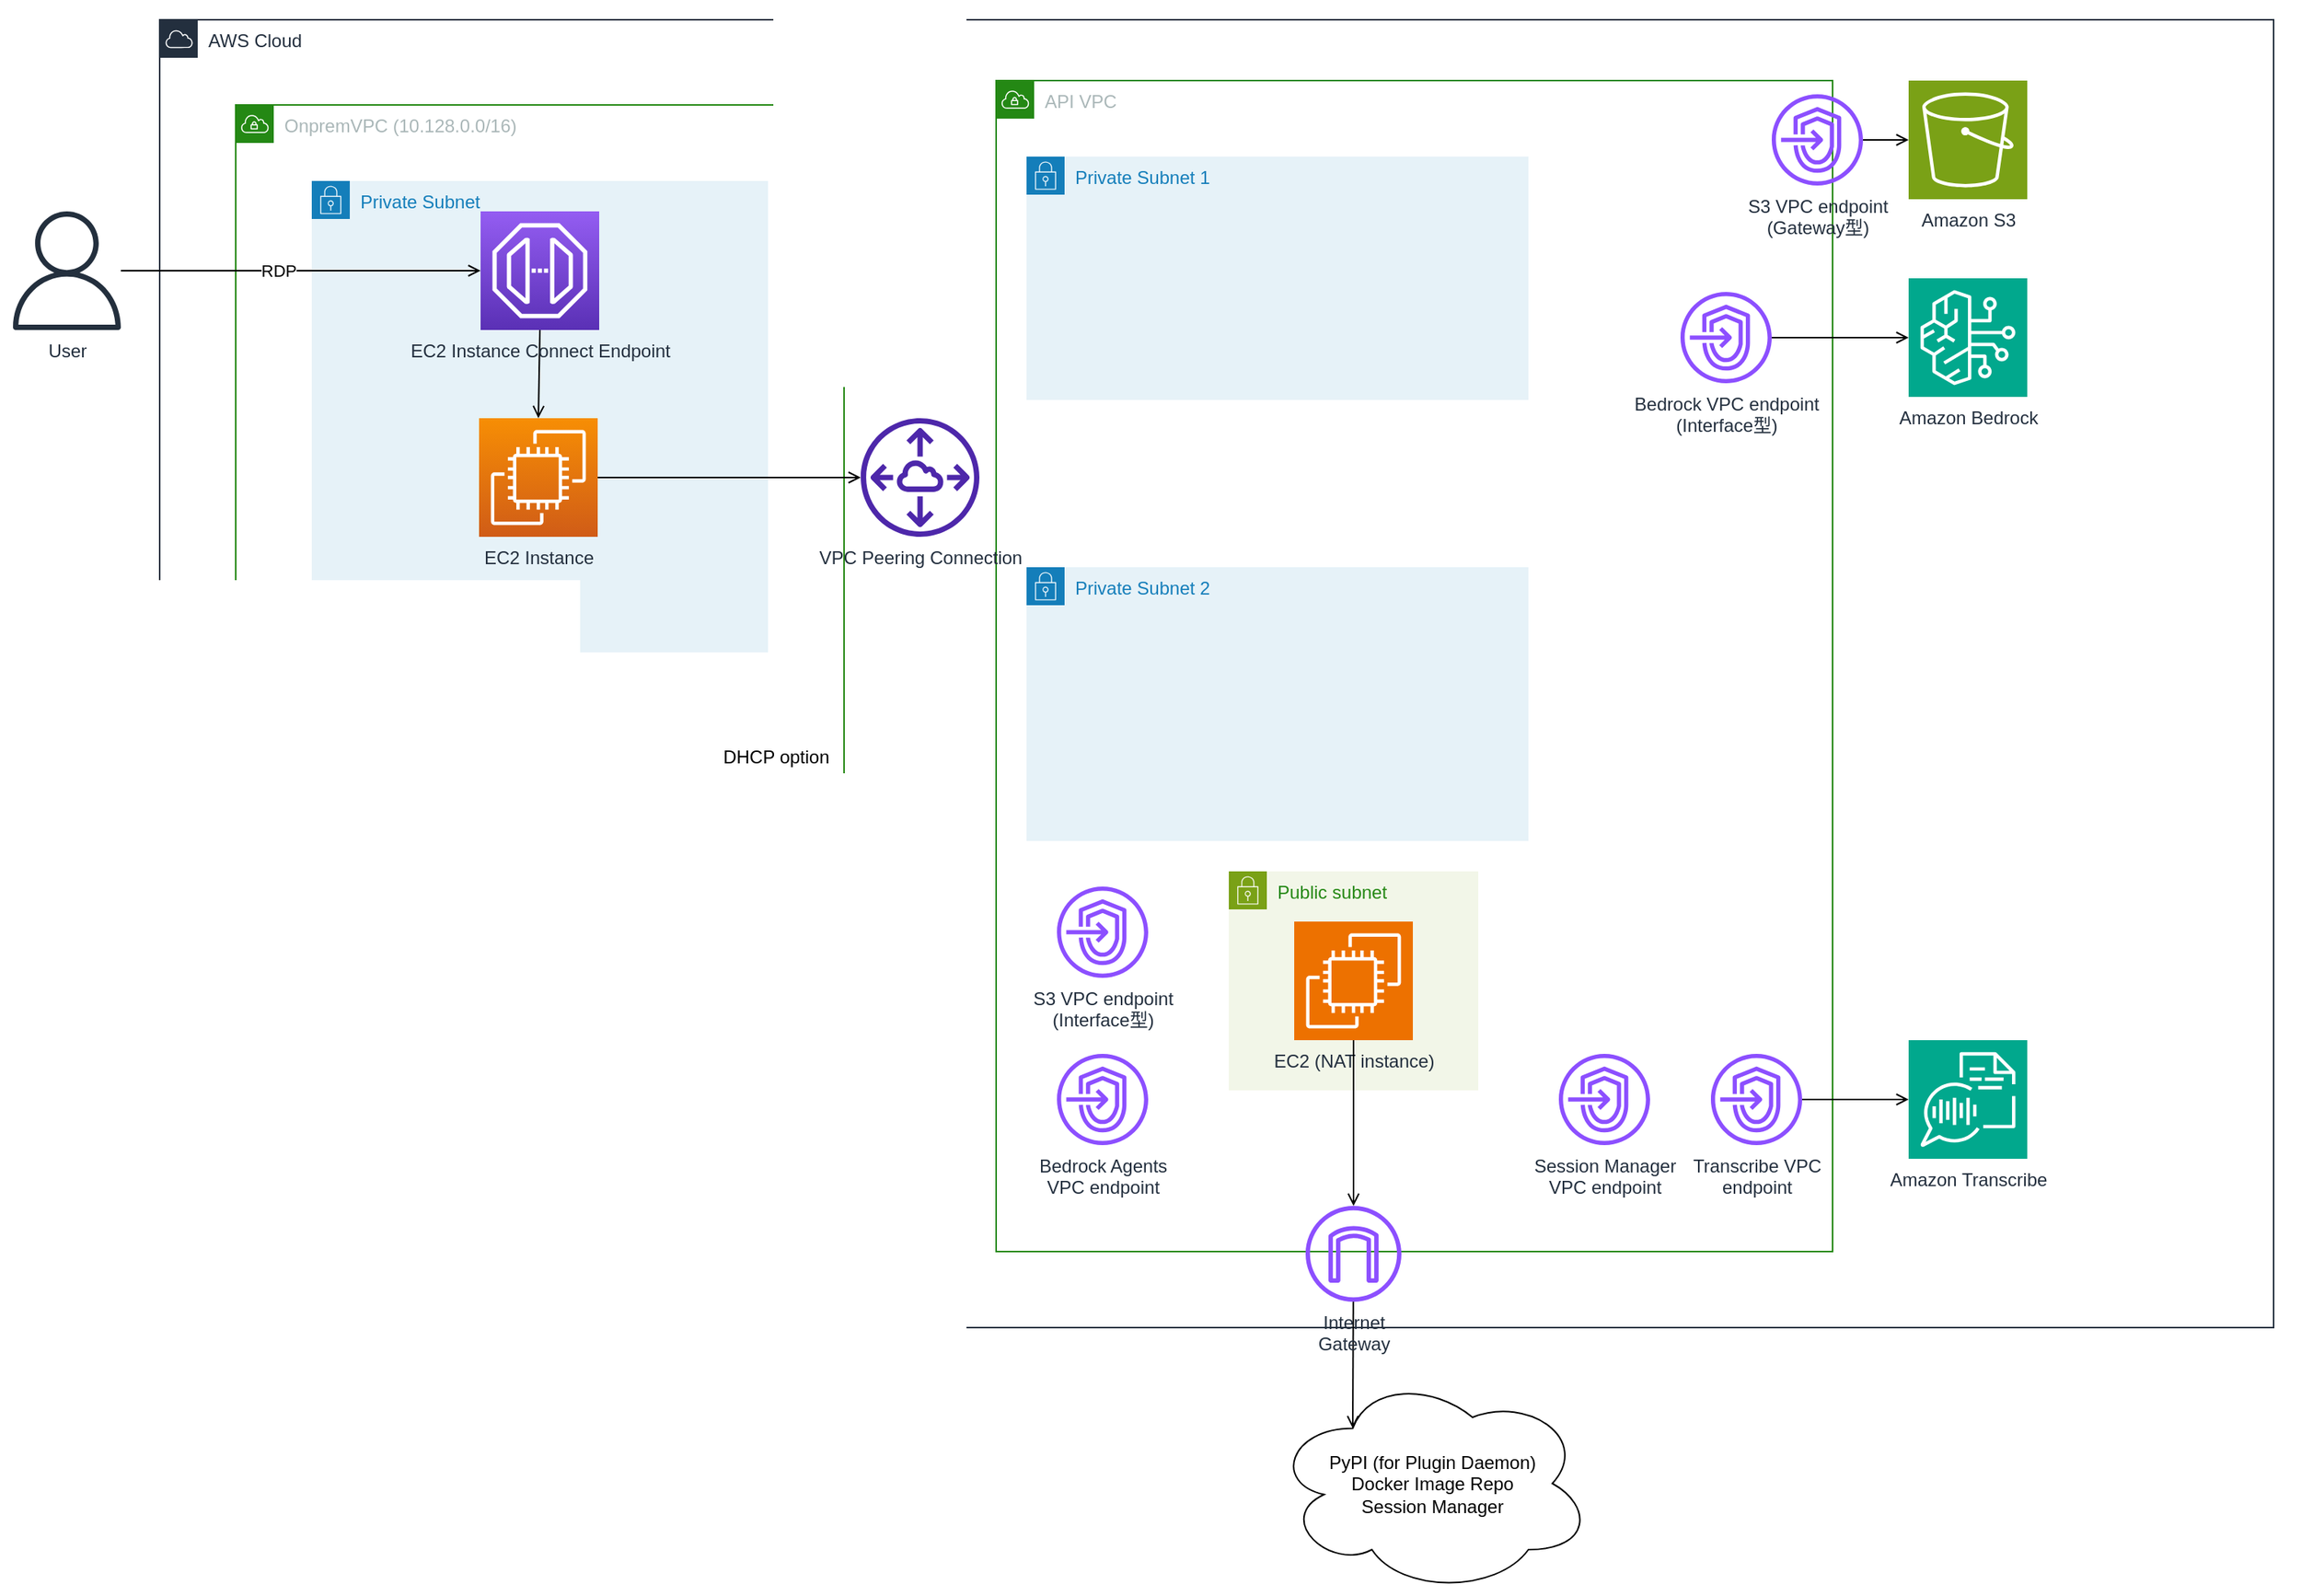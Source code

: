 <mxfile>
    <diagram name="構成図" id="scLz5ZwG_OTEOcT2iZyq">
        <mxGraphModel dx="3066" dy="874" grid="1" gridSize="10" guides="1" tooltips="1" connect="1" arrows="1" fold="1" page="1" pageScale="1" pageWidth="1100" pageHeight="850" background="#ffffff" math="0" shadow="0">
            <root>
                <mxCell id="-Op6rsn55f1ckGNEvmAQ-0"/>
                <mxCell id="-Op6rsn55f1ckGNEvmAQ-1" style="" parent="-Op6rsn55f1ckGNEvmAQ-0"/>
                <mxCell id="0" value="" style="rounded=0;whiteSpace=wrap;html=1;strokeColor=none;" parent="-Op6rsn55f1ckGNEvmAQ-1" vertex="1">
                    <mxGeometry x="-55" y="37" width="1512" height="1047" as="geometry"/>
                </mxCell>
                <mxCell id="-Op6rsn55f1ckGNEvmAQ-7" value="AWS Cloud" style="points=[[0,0],[0.25,0],[0.5,0],[0.75,0],[1,0],[1,0.25],[1,0.5],[1,0.75],[1,1],[0.75,1],[0.5,1],[0.25,1],[0,1],[0,0.75],[0,0.5],[0,0.25]];outlineConnect=0;gradientColor=none;html=1;whiteSpace=wrap;fontSize=12;fontStyle=0;container=0;pointerEvents=0;collapsible=0;recursiveResize=0;shape=mxgraph.aws4.group;grIcon=mxgraph.aws4.group_aws_cloud;strokeColor=#232F3E;fillColor=none;verticalAlign=top;align=left;spacingLeft=30;fontColor=#232F3E;dashed=0;perimeterSpacing=10;" parent="-Op6rsn55f1ckGNEvmAQ-1" vertex="1">
                    <mxGeometry x="50" y="50" width="1390" height="860" as="geometry"/>
                </mxCell>
                <mxCell id="-Op6rsn55f1ckGNEvmAQ-8" value="User" style="sketch=0;outlineConnect=0;fontColor=#232F3E;gradientColor=none;fillColor=#232F3D;strokeColor=none;dashed=0;verticalLabelPosition=bottom;verticalAlign=top;align=center;html=1;fontSize=12;fontStyle=0;aspect=fixed;pointerEvents=1;shape=mxgraph.aws4.user;container=0;" parent="-Op6rsn55f1ckGNEvmAQ-1" vertex="1">
                    <mxGeometry x="-50" y="176" width="78" height="78" as="geometry"/>
                </mxCell>
                <mxCell id="aWdYd8eRBDDAZTukUYf9-21" value="" style="endArrow=open;startArrow=none;html=1;rounded=0;startFill=0;endFill=0;" parent="-Op6rsn55f1ckGNEvmAQ-1" source="-Op6rsn55f1ckGNEvmAQ-16" target="aWdYd8eRBDDAZTukUYf9-20" edge="1">
                    <mxGeometry width="50" height="50" relative="1" as="geometry">
                        <mxPoint x="614" y="352" as="sourcePoint"/>
                        <mxPoint x="640" y="351.732" as="targetPoint"/>
                        <Array as="points"/>
                    </mxGeometry>
                </mxCell>
                <mxCell id="aWdYd8eRBDDAZTukUYf9-26" value="" style="endArrow=open;startArrow=none;html=1;rounded=0;startFill=0;endFill=0;exitX=1;exitY=0.5;exitDx=0;exitDy=0;exitPerimeter=0;" parent="-Op6rsn55f1ckGNEvmAQ-1" source="aWdYd8eRBDDAZTukUYf9-19" target="aWdYd8eRBDDAZTukUYf9-6" edge="1">
                    <mxGeometry width="50" height="50" relative="1" as="geometry">
                        <mxPoint x="990" y="340" as="sourcePoint"/>
                        <mxPoint x="1010" y="390" as="targetPoint"/>
                        <Array as="points">
                            <mxPoint x="980" y="480"/>
                            <mxPoint x="980" y="259"/>
                        </Array>
                    </mxGeometry>
                </mxCell>
                <mxCell id="aWdYd8eRBDDAZTukUYf9-27" value="" style="endArrow=open;startArrow=none;html=1;rounded=0;startFill=0;endFill=0;exitX=1;exitY=0.5;exitDx=0;exitDy=0;exitPerimeter=0;" parent="-Op6rsn55f1ckGNEvmAQ-1" source="aWdYd8eRBDDAZTukUYf9-19" target="aWdYd8eRBDDAZTukUYf9-8" edge="1">
                    <mxGeometry width="50" height="50" relative="1" as="geometry">
                        <mxPoint x="1180" y="203" as="sourcePoint"/>
                        <mxPoint x="1200" y="199" as="targetPoint"/>
                        <Array as="points">
                            <mxPoint x="980" y="480"/>
                            <mxPoint x="980" y="130"/>
                        </Array>
                    </mxGeometry>
                </mxCell>
                <mxCell id="rXge9O6t7DaGYMaKoHD8-5" value="" style="endArrow=open;startArrow=none;html=1;rounded=0;startFill=0;endFill=0;exitX=1;exitY=0.5;exitDx=0;exitDy=0;exitPerimeter=0;" parent="-Op6rsn55f1ckGNEvmAQ-1" source="aWdYd8eRBDDAZTukUYf9-19" edge="1">
                    <mxGeometry width="50" height="50" relative="1" as="geometry">
                        <mxPoint x="884" y="489" as="sourcePoint"/>
                        <mxPoint x="1050" y="380" as="targetPoint"/>
                        <Array as="points">
                            <mxPoint x="980" y="480"/>
                            <mxPoint x="980" y="380"/>
                        </Array>
                    </mxGeometry>
                </mxCell>
                <mxCell id="aWdYd8eRBDDAZTukUYf9-0" value="PyPI (for Plugin Daemon)&lt;div&gt;Docker Image Repo&lt;/div&gt;&lt;div&gt;Session Manager&lt;/div&gt;" style="ellipse;shape=cloud;whiteSpace=wrap;html=1;container=0;" parent="-Op6rsn55f1ckGNEvmAQ-1" vertex="1">
                    <mxGeometry x="782" y="940" width="210" height="145" as="geometry"/>
                </mxCell>
                <mxCell id="A0FoMAuSDGvXEwbJHEUI-2" value="ASR" style="" parent="-Op6rsn55f1ckGNEvmAQ-0"/>
                <mxCell id="aWdYd8eRBDDAZTukUYf9-1" value="API VPC" style="points=[[0,0],[0.25,0],[0.5,0],[0.75,0],[1,0],[1,0.25],[1,0.5],[1,0.75],[1,1],[0.75,1],[0.5,1],[0.25,1],[0,1],[0,0.75],[0,0.5],[0,0.25]];outlineConnect=0;gradientColor=none;html=1;whiteSpace=wrap;fontSize=12;fontStyle=0;container=0;pointerEvents=0;collapsible=0;recursiveResize=0;shape=mxgraph.aws4.group;grIcon=mxgraph.aws4.group_vpc;strokeColor=#248814;fillColor=none;verticalAlign=top;align=left;spacingLeft=30;fontColor=#AAB7B8;dashed=0;" parent="A0FoMAuSDGvXEwbJHEUI-2" vertex="1">
                    <mxGeometry x="600" y="90" width="550" height="770" as="geometry"/>
                </mxCell>
                <mxCell id="aWdYd8eRBDDAZTukUYf9-2" value="Private Subnet 1" style="points=[[0,0],[0.25,0],[0.5,0],[0.75,0],[1,0],[1,0.25],[1,0.5],[1,0.75],[1,1],[0.75,1],[0.5,1],[0.25,1],[0,1],[0,0.75],[0,0.5],[0,0.25]];outlineConnect=0;gradientColor=none;html=1;whiteSpace=wrap;fontSize=12;fontStyle=0;container=0;pointerEvents=0;collapsible=0;recursiveResize=0;shape=mxgraph.aws4.group;grIcon=mxgraph.aws4.group_security_group;grStroke=0;strokeColor=#147EBA;fillColor=#E6F2F8;verticalAlign=top;align=left;spacingLeft=30;fontColor=#147EBA;dashed=0;" parent="A0FoMAuSDGvXEwbJHEUI-2" vertex="1">
                    <mxGeometry x="620" y="140" width="330" height="160" as="geometry"/>
                </mxCell>
                <mxCell id="aWdYd8eRBDDAZTukUYf9-3" value="Private Subnet 2" style="points=[[0,0],[0.25,0],[0.5,0],[0.75,0],[1,0],[1,0.25],[1,0.5],[1,0.75],[1,1],[0.75,1],[0.5,1],[0.25,1],[0,1],[0,0.75],[0,0.5],[0,0.25]];outlineConnect=0;gradientColor=none;html=1;whiteSpace=wrap;fontSize=12;fontStyle=0;container=0;pointerEvents=0;collapsible=0;recursiveResize=0;shape=mxgraph.aws4.group;grIcon=mxgraph.aws4.group_security_group;grStroke=0;strokeColor=#147EBA;fillColor=#E6F2F8;verticalAlign=top;align=left;spacingLeft=30;fontColor=#147EBA;dashed=0;" parent="A0FoMAuSDGvXEwbJHEUI-2" vertex="1">
                    <mxGeometry x="620" y="410" width="330" height="180" as="geometry"/>
                </mxCell>
                <mxCell id="aWdYd8eRBDDAZTukUYf9-4" value="Amazon Bedrock" style="sketch=0;points=[[0,0,0],[0.25,0,0],[0.5,0,0],[0.75,0,0],[1,0,0],[0,1,0],[0.25,1,0],[0.5,1,0],[0.75,1,0],[1,1,0],[0,0.25,0],[0,0.5,0],[0,0.75,0],[1,0.25,0],[1,0.5,0],[1,0.75,0]];outlineConnect=0;fontColor=#232F3E;fillColor=#01A88D;strokeColor=#ffffff;dashed=0;verticalLabelPosition=bottom;verticalAlign=top;align=center;html=1;fontSize=12;fontStyle=0;aspect=fixed;shape=mxgraph.aws4.resourceIcon;resIcon=mxgraph.aws4.bedrock;container=0;" parent="A0FoMAuSDGvXEwbJHEUI-2" vertex="1">
                    <mxGeometry x="1200" y="220" width="78" height="78" as="geometry"/>
                </mxCell>
                <mxCell id="aWdYd8eRBDDAZTukUYf9-5" value="" style="endArrow=open;startArrow=none;html=1;rounded=0;startFill=0;entryX=0;entryY=0.5;entryDx=0;entryDy=0;entryPerimeter=0;endFill=0;" parent="A0FoMAuSDGvXEwbJHEUI-2" source="aWdYd8eRBDDAZTukUYf9-6" target="aWdYd8eRBDDAZTukUYf9-4" edge="1">
                    <mxGeometry width="50" height="50" relative="1" as="geometry">
                        <mxPoint x="599" y="264" as="sourcePoint"/>
                        <mxPoint x="680" y="220" as="targetPoint"/>
                        <Array as="points"/>
                    </mxGeometry>
                </mxCell>
                <mxCell id="aWdYd8eRBDDAZTukUYf9-6" value="Bedrock VPC endpoint&lt;div&gt;(Interface型)&lt;/div&gt;" style="sketch=0;outlineConnect=0;fontColor=#232F3E;gradientColor=none;fillColor=#8C4FFF;strokeColor=none;dashed=0;verticalLabelPosition=bottom;verticalAlign=top;align=center;html=1;fontSize=12;fontStyle=0;aspect=fixed;pointerEvents=1;shape=mxgraph.aws4.endpoints;container=0;" parent="A0FoMAuSDGvXEwbJHEUI-2" vertex="1">
                    <mxGeometry x="1050" y="229" width="60" height="60" as="geometry"/>
                </mxCell>
                <mxCell id="aWdYd8eRBDDAZTukUYf9-7" value="Amazon S3" style="sketch=0;points=[[0,0,0],[0.25,0,0],[0.5,0,0],[0.75,0,0],[1,0,0],[0,1,0],[0.25,1,0],[0.5,1,0],[0.75,1,0],[1,1,0],[0,0.25,0],[0,0.5,0],[0,0.75,0],[1,0.25,0],[1,0.5,0],[1,0.75,0]];outlineConnect=0;fontColor=#232F3E;fillColor=#7AA116;strokeColor=#ffffff;dashed=0;verticalLabelPosition=bottom;verticalAlign=top;align=center;html=1;fontSize=12;fontStyle=0;aspect=fixed;shape=mxgraph.aws4.resourceIcon;resIcon=mxgraph.aws4.s3;" parent="A0FoMAuSDGvXEwbJHEUI-2" vertex="1">
                    <mxGeometry x="1200" y="90" width="78" height="78" as="geometry"/>
                </mxCell>
                <mxCell id="aWdYd8eRBDDAZTukUYf9-8" value="S3 VPC endpoint&lt;div&gt;(Gateway型)&lt;/div&gt;" style="sketch=0;outlineConnect=0;fontColor=#232F3E;gradientColor=none;fillColor=#8C4FFF;strokeColor=none;dashed=0;verticalLabelPosition=bottom;verticalAlign=top;align=center;html=1;fontSize=12;fontStyle=0;aspect=fixed;pointerEvents=1;shape=mxgraph.aws4.endpoints;container=0;" parent="A0FoMAuSDGvXEwbJHEUI-2" vertex="1">
                    <mxGeometry x="1110" y="99" width="60" height="60" as="geometry"/>
                </mxCell>
                <mxCell id="aWdYd8eRBDDAZTukUYf9-9" value="" style="endArrow=open;startArrow=none;html=1;rounded=0;startFill=0;endFill=0;entryX=0;entryY=0.5;entryDx=0;entryDy=0;entryPerimeter=0;" parent="A0FoMAuSDGvXEwbJHEUI-2" source="aWdYd8eRBDDAZTukUYf9-8" target="aWdYd8eRBDDAZTukUYf9-7" edge="1">
                    <mxGeometry width="50" height="50" relative="1" as="geometry">
                        <mxPoint x="884" y="420" as="sourcePoint"/>
                        <mxPoint x="1020" y="331" as="targetPoint"/>
                        <Array as="points"/>
                    </mxGeometry>
                </mxCell>
                <mxCell id="aWdYd8eRBDDAZTukUYf9-10" value="Public subnet" style="points=[[0,0],[0.25,0],[0.5,0],[0.75,0],[1,0],[1,0.25],[1,0.5],[1,0.75],[1,1],[0.75,1],[0.5,1],[0.25,1],[0,1],[0,0.75],[0,0.5],[0,0.25]];outlineConnect=0;gradientColor=none;html=1;whiteSpace=wrap;fontSize=12;fontStyle=0;container=0;pointerEvents=0;collapsible=0;recursiveResize=0;shape=mxgraph.aws4.group;grIcon=mxgraph.aws4.group_security_group;grStroke=0;strokeColor=#7AA116;fillColor=#F2F6E8;verticalAlign=top;align=left;spacingLeft=30;fontColor=#248814;dashed=0;" parent="A0FoMAuSDGvXEwbJHEUI-2" vertex="1">
                    <mxGeometry x="753" y="610" width="164" height="144" as="geometry"/>
                </mxCell>
                <mxCell id="aWdYd8eRBDDAZTukUYf9-11" value="" style="endArrow=open;startArrow=none;html=1;rounded=0;startFill=0;endFill=0;entryX=0.25;entryY=0.25;entryDx=0;entryDy=0;entryPerimeter=0;" parent="A0FoMAuSDGvXEwbJHEUI-2" source="aWdYd8eRBDDAZTukUYf9-12" target="aWdYd8eRBDDAZTukUYf9-0" edge="1">
                    <mxGeometry width="50" height="50" relative="1" as="geometry">
                        <mxPoint x="1085" y="731" as="sourcePoint"/>
                        <mxPoint x="1340" y="721" as="targetPoint"/>
                        <Array as="points"/>
                    </mxGeometry>
                </mxCell>
                <mxCell id="aWdYd8eRBDDAZTukUYf9-12" value="Internet&lt;div&gt;Gateway&lt;/div&gt;" style="sketch=0;outlineConnect=0;fontColor=#232F3E;gradientColor=none;fillColor=#8C4FFF;strokeColor=none;dashed=0;verticalLabelPosition=bottom;verticalAlign=top;align=center;html=1;fontSize=12;fontStyle=0;aspect=fixed;pointerEvents=1;shape=mxgraph.aws4.internet_gateway;container=0;" parent="A0FoMAuSDGvXEwbJHEUI-2" vertex="1">
                    <mxGeometry x="803.5" y="830" width="63" height="63" as="geometry"/>
                </mxCell>
                <mxCell id="A0FoMAuSDGvXEwbJHEUI-3" value="debug: true" style="locked=1;" parent="-Op6rsn55f1ckGNEvmAQ-0"/>
                <mxCell id="-Op6rsn55f1ckGNEvmAQ-3" value="Private Subnet" style="points=[[0,0],[0.25,0],[0.5,0],[0.75,0],[1,0],[1,0.25],[1,0.5],[1,0.75],[1,1],[0.75,1],[0.5,1],[0.25,1],[0,1],[0,0.75],[0,0.5],[0,0.25]];outlineConnect=0;gradientColor=none;html=1;whiteSpace=wrap;fontSize=12;fontStyle=0;container=0;pointerEvents=0;collapsible=0;recursiveResize=0;shape=mxgraph.aws4.group;grIcon=mxgraph.aws4.group_security_group;grStroke=0;strokeColor=#147EBA;fillColor=#E6F2F8;verticalAlign=top;align=left;spacingLeft=30;fontColor=#147EBA;dashed=0;" parent="A0FoMAuSDGvXEwbJHEUI-3" vertex="1">
                    <mxGeometry x="150" y="156" width="300" height="310" as="geometry"/>
                </mxCell>
                <mxCell id="-Op6rsn55f1ckGNEvmAQ-13" value="OnpremVPC (10.128.0.0/16)" style="points=[[0,0],[0.25,0],[0.5,0],[0.75,0],[1,0],[1,0.25],[1,0.5],[1,0.75],[1,1],[0.75,1],[0.5,1],[0.25,1],[0,1],[0,0.75],[0,0.5],[0,0.25]];outlineConnect=0;gradientColor=none;html=1;whiteSpace=wrap;fontSize=12;fontStyle=0;container=0;pointerEvents=0;collapsible=0;recursiveResize=0;shape=mxgraph.aws4.group;grIcon=mxgraph.aws4.group_vpc;strokeColor=#248814;fillColor=none;verticalAlign=top;align=left;spacingLeft=30;fontColor=#AAB7B8;dashed=0;" parent="A0FoMAuSDGvXEwbJHEUI-3" vertex="1">
                    <mxGeometry x="100" y="106" width="400" height="450" as="geometry"/>
                </mxCell>
                <mxCell id="-Op6rsn55f1ckGNEvmAQ-14" value="EC2 Instance" style="sketch=0;points=[[0,0,0],[0.25,0,0],[0.5,0,0],[0.75,0,0],[1,0,0],[0,1,0],[0.25,1,0],[0.5,1,0],[0.75,1,0],[1,1,0],[0,0.25,0],[0,0.5,0],[0,0.75,0],[1,0.25,0],[1,0.5,0],[1,0.75,0]];outlineConnect=0;fontColor=#232F3E;gradientColor=#F78E04;gradientDirection=north;fillColor=#D05C17;strokeColor=#ffffff;dashed=0;verticalLabelPosition=bottom;verticalAlign=top;align=center;html=1;fontSize=12;fontStyle=0;aspect=fixed;shape=mxgraph.aws4.resourceIcon;resIcon=mxgraph.aws4.ec2;container=0;" parent="A0FoMAuSDGvXEwbJHEUI-3" vertex="1">
                    <mxGeometry x="260" y="312" width="78" height="78" as="geometry"/>
                </mxCell>
                <mxCell id="-Op6rsn55f1ckGNEvmAQ-15" value="" style="endArrow=open;html=1;rounded=0;exitX=0.5;exitY=1;exitDx=0;exitDy=0;exitPerimeter=0;entryX=0.5;entryY=0;entryDx=0;entryDy=0;entryPerimeter=0;endFill=0;" parent="A0FoMAuSDGvXEwbJHEUI-3" source="-Op6rsn55f1ckGNEvmAQ-25" target="-Op6rsn55f1ckGNEvmAQ-14" edge="1">
                    <mxGeometry width="50" height="50" relative="1" as="geometry">
                        <mxPoint x="250" y="346" as="sourcePoint"/>
                        <mxPoint x="300" y="296" as="targetPoint"/>
                    </mxGeometry>
                </mxCell>
                <mxCell id="-Op6rsn55f1ckGNEvmAQ-16" value="VPC Peering Connection" style="sketch=0;outlineConnect=0;fontColor=#232F3E;gradientColor=none;fillColor=#4D27AA;strokeColor=none;dashed=0;verticalLabelPosition=bottom;verticalAlign=top;align=center;html=1;fontSize=12;fontStyle=0;aspect=fixed;pointerEvents=1;shape=mxgraph.aws4.peering;container=0;" parent="A0FoMAuSDGvXEwbJHEUI-3" vertex="1">
                    <mxGeometry x="511" y="312" width="78" height="78" as="geometry"/>
                </mxCell>
                <mxCell id="-Op6rsn55f1ckGNEvmAQ-17" value="" style="endArrow=open;startArrow=none;html=1;rounded=0;exitX=1;exitY=0.5;exitDx=0;exitDy=0;exitPerimeter=0;entryX=0;entryY=0.5;entryDx=0;entryDy=0;entryPerimeter=0;endFill=0;startFill=0;" parent="A0FoMAuSDGvXEwbJHEUI-3" source="-Op6rsn55f1ckGNEvmAQ-14" target="-Op6rsn55f1ckGNEvmAQ-16" edge="1">
                    <mxGeometry width="50" height="50" relative="1" as="geometry">
                        <mxPoint x="340" y="360" as="sourcePoint"/>
                        <mxPoint x="390" y="310" as="targetPoint"/>
                    </mxGeometry>
                </mxCell>
                <mxCell id="-Op6rsn55f1ckGNEvmAQ-24" value="DHCP option" style="text;html=1;align=center;verticalAlign=middle;resizable=0;points=[];autosize=1;strokeColor=none;fillColor=none;container=0;" parent="A0FoMAuSDGvXEwbJHEUI-3" vertex="1">
                    <mxGeometry x="410" y="520" width="90" height="30" as="geometry"/>
                </mxCell>
                <mxCell id="-Op6rsn55f1ckGNEvmAQ-25" value="EC2 Instance Connect Endpoint" style="sketch=0;points=[[0,0,0],[0.25,0,0],[0.5,0,0],[0.75,0,0],[1,0,0],[0,1,0],[0.25,1,0],[0.5,1,0],[0.75,1,0],[1,1,0],[0,0.25,0],[0,0.5,0],[0,0.75,0],[1,0.25,0],[1,0.5,0],[1,0.75,0]];outlineConnect=0;fontColor=#232F3E;gradientColor=#945DF2;gradientDirection=north;fillColor=#5A30B5;strokeColor=#ffffff;dashed=0;verticalLabelPosition=bottom;verticalAlign=top;align=center;html=1;fontSize=12;fontStyle=0;aspect=fixed;shape=mxgraph.aws4.resourceIcon;resIcon=mxgraph.aws4.endpoint;container=0;" parent="A0FoMAuSDGvXEwbJHEUI-3" vertex="1">
                    <mxGeometry x="261" y="176" width="78" height="78" as="geometry"/>
                </mxCell>
                <mxCell id="-Op6rsn55f1ckGNEvmAQ-9" value="" style="endArrow=open;html=1;rounded=0;exitX=1;exitY=0.5;exitDx=0;exitDy=0;exitPerimeter=0;entryX=0;entryY=0.5;entryDx=0;entryDy=0;entryPerimeter=0;endFill=0;" parent="A0FoMAuSDGvXEwbJHEUI-3" source="-Op6rsn55f1ckGNEvmAQ-8" target="-Op6rsn55f1ckGNEvmAQ-25" edge="1">
                    <mxGeometry width="50" height="50" relative="1" as="geometry">
                        <mxPoint x="190" y="146" as="sourcePoint"/>
                        <mxPoint x="240" y="96" as="targetPoint"/>
                    </mxGeometry>
                </mxCell>
                <mxCell id="-Op6rsn55f1ckGNEvmAQ-10" value="RDP" style="edgeLabel;html=1;align=center;verticalAlign=middle;resizable=0;points=[];container=0;" parent="-Op6rsn55f1ckGNEvmAQ-9" vertex="1" connectable="0">
                    <mxGeometry x="-0.136" y="-6" relative="1" as="geometry">
                        <mxPoint x="1" y="-6" as="offset"/>
                    </mxGeometry>
                </mxCell>
                <mxCell id="jjFCbZ7Wsx-VuOCYujKB-0" value="difySetup: true" style="locked=1;" parent="-Op6rsn55f1ckGNEvmAQ-0"/>
                <mxCell id="aWdYd8eRBDDAZTukUYf9-14" value="EC2 (NAT instance)" style="sketch=0;points=[[0,0,0],[0.25,0,0],[0.5,0,0],[0.75,0,0],[1,0,0],[0,1,0],[0.25,1,0],[0.5,1,0],[0.75,1,0],[1,1,0],[0,0.25,0],[0,0.5,0],[0,0.75,0],[1,0.25,0],[1,0.5,0],[1,0.75,0]];outlineConnect=0;fontColor=#232F3E;fillColor=#ED7100;strokeColor=#ffffff;dashed=0;verticalLabelPosition=bottom;verticalAlign=top;align=center;html=1;fontSize=12;fontStyle=0;aspect=fixed;shape=mxgraph.aws4.resourceIcon;resIcon=mxgraph.aws4.ec2;container=0;" parent="jjFCbZ7Wsx-VuOCYujKB-0" vertex="1">
                    <mxGeometry x="796" y="643" width="78" height="78" as="geometry"/>
                </mxCell>
                <mxCell id="aWdYd8eRBDDAZTukUYf9-15" value="" style="endArrow=open;startArrow=none;html=1;rounded=0;startFill=0;endFill=0;exitX=0.5;exitY=1;exitDx=0;exitDy=0;exitPerimeter=0;entryX=0.5;entryY=0;entryDx=0;entryDy=0;entryPerimeter=0;" parent="jjFCbZ7Wsx-VuOCYujKB-0" source="aWdYd8eRBDDAZTukUYf9-19" target="aWdYd8eRBDDAZTukUYf9-14" edge="1">
                    <mxGeometry width="50" height="50" relative="1" as="geometry">
                        <mxPoint x="884" y="489" as="sourcePoint"/>
                        <mxPoint x="1051" y="549" as="targetPoint"/>
                    </mxGeometry>
                </mxCell>
                <mxCell id="aWdYd8eRBDDAZTukUYf9-13" value="" style="endArrow=open;startArrow=none;html=1;rounded=0;startFill=0;exitX=0.5;exitY=1;exitDx=0;exitDy=0;exitPerimeter=0;endFill=0;" parent="jjFCbZ7Wsx-VuOCYujKB-0" source="aWdYd8eRBDDAZTukUYf9-14" target="aWdYd8eRBDDAZTukUYf9-12" edge="1">
                    <mxGeometry width="50" height="50" relative="1" as="geometry">
                        <mxPoint x="1050" y="724" as="sourcePoint"/>
                        <mxPoint x="1110" y="721" as="targetPoint"/>
                        <Array as="points"/>
                    </mxGeometry>
                </mxCell>
                <mxCell id="A0FoMAuSDGvXEwbJHEUI-4" value="optional" style="locked=1;" parent="-Op6rsn55f1ckGNEvmAQ-0"/>
                <mxCell id="tkBSnGC2P5niM5_FBsbE-1" value="Transcribe VPC&lt;div&gt;endpoint&lt;div&gt;&lt;br&gt;&lt;/div&gt;&lt;/div&gt;" style="sketch=0;outlineConnect=0;fontColor=#232F3E;gradientColor=none;fillColor=#8C4FFF;strokeColor=none;dashed=0;verticalLabelPosition=bottom;verticalAlign=top;align=center;html=1;fontSize=12;fontStyle=0;aspect=fixed;pointerEvents=1;shape=mxgraph.aws4.endpoints;container=0;" parent="A0FoMAuSDGvXEwbJHEUI-4" vertex="1">
                    <mxGeometry x="1070" y="730" width="60" height="60" as="geometry"/>
                </mxCell>
                <mxCell id="tkBSnGC2P5niM5_FBsbE-2" value="Bedrock Agents&lt;div&gt;VPC&amp;nbsp;&lt;span style=&quot;background-color: transparent;&quot;&gt;endpoint&lt;/span&gt;&lt;div&gt;&lt;div&gt;&lt;br&gt;&lt;/div&gt;&lt;/div&gt;&lt;/div&gt;" style="sketch=0;outlineConnect=0;fontColor=#232F3E;gradientColor=none;fillColor=#8C4FFF;strokeColor=none;dashed=0;verticalLabelPosition=bottom;verticalAlign=top;align=center;html=1;fontSize=12;fontStyle=0;aspect=fixed;pointerEvents=1;shape=mxgraph.aws4.endpoints;container=0;" parent="A0FoMAuSDGvXEwbJHEUI-4" vertex="1">
                    <mxGeometry x="640" y="730" width="60" height="60" as="geometry"/>
                </mxCell>
                <mxCell id="tkBSnGC2P5niM5_FBsbE-3" value="Session Manager&lt;br&gt;&lt;div&gt;VPC&amp;nbsp;&lt;span style=&quot;background-color: transparent;&quot;&gt;endpoint&lt;/span&gt;&lt;div&gt;&lt;div&gt;&lt;br&gt;&lt;/div&gt;&lt;/div&gt;&lt;/div&gt;" style="sketch=0;outlineConnect=0;fontColor=#232F3E;gradientColor=none;fillColor=#8C4FFF;strokeColor=none;dashed=0;verticalLabelPosition=bottom;verticalAlign=top;align=center;html=1;fontSize=12;fontStyle=0;aspect=fixed;pointerEvents=1;shape=mxgraph.aws4.endpoints;container=0;" parent="A0FoMAuSDGvXEwbJHEUI-4" vertex="1">
                    <mxGeometry x="970" y="730" width="60" height="60" as="geometry"/>
                </mxCell>
                <mxCell id="A0FoMAuSDGvXEwbJHEUI-0" value="" style="endArrow=open;startArrow=none;html=1;rounded=0;startFill=0;entryX=0;entryY=0.5;entryDx=0;entryDy=0;entryPerimeter=0;endFill=0;" parent="A0FoMAuSDGvXEwbJHEUI-4" source="tkBSnGC2P5niM5_FBsbE-1" target="A0FoMAuSDGvXEwbJHEUI-1" edge="1">
                    <mxGeometry width="50" height="50" relative="1" as="geometry">
                        <mxPoint x="1130" y="760" as="sourcePoint"/>
                        <mxPoint x="1220" y="269" as="targetPoint"/>
                        <Array as="points"/>
                    </mxGeometry>
                </mxCell>
                <mxCell id="A0FoMAuSDGvXEwbJHEUI-1" value="Amazon Transcribe" style="sketch=0;points=[[0,0,0],[0.25,0,0],[0.5,0,0],[0.75,0,0],[1,0,0],[0,1,0],[0.25,1,0],[0.5,1,0],[0.75,1,0],[1,1,0],[0,0.25,0],[0,0.5,0],[0,0.75,0],[1,0.25,0],[1,0.5,0],[1,0.75,0]];outlineConnect=0;fontColor=#232F3E;fillColor=#01A88D;strokeColor=#ffffff;dashed=0;verticalLabelPosition=bottom;verticalAlign=top;align=center;html=1;fontSize=12;fontStyle=0;aspect=fixed;shape=mxgraph.aws4.resourceIcon;resIcon=mxgraph.aws4.transcribe;" parent="A0FoMAuSDGvXEwbJHEUI-4" vertex="1">
                    <mxGeometry x="1200" y="721" width="78" height="78" as="geometry"/>
                </mxCell>
                <mxCell id="jjFCbZ7Wsx-VuOCYujKB-1" value="&lt;div&gt;&lt;div&gt;&lt;div&gt;S3 VPC endpoint&lt;/div&gt;&lt;/div&gt;&lt;/div&gt;&lt;div&gt;(Interface型&lt;span style=&quot;background-color: transparent;&quot;&gt;)&lt;/span&gt;&lt;/div&gt;" style="sketch=0;outlineConnect=0;fontColor=#232F3E;gradientColor=none;fillColor=#8C4FFF;strokeColor=none;dashed=0;verticalLabelPosition=bottom;verticalAlign=top;align=center;html=1;fontSize=12;fontStyle=0;aspect=fixed;pointerEvents=1;shape=mxgraph.aws4.endpoints;container=0;" parent="A0FoMAuSDGvXEwbJHEUI-4" vertex="1">
                    <mxGeometry x="640" y="620" width="60" height="60" as="geometry"/>
                </mxCell>
                <mxCell id="A0FoMAuSDGvXEwbJHEUI-5" value="DifyOnAWS" style="locked=1;" parent="-Op6rsn55f1ckGNEvmAQ-0" visible="0"/>
                <mxCell id="aWdYd8eRBDDAZTukUYf9-16" value="WebServer&lt;div&gt;(ECS)&lt;/div&gt;" style="sketch=0;points=[[0,0,0],[0.25,0,0],[0.5,0,0],[0.75,0,0],[1,0,0],[0,1,0],[0.25,1,0],[0.5,1,0],[0.75,1,0],[1,1,0],[0,0.25,0],[0,0.5,0],[0,0.75,0],[1,0.25,0],[1,0.5,0],[1,0.75,0]];outlineConnect=0;fontColor=#232F3E;fillColor=#ED7100;strokeColor=#ffffff;dashed=0;verticalLabelPosition=bottom;verticalAlign=top;align=center;html=1;fontSize=12;fontStyle=0;aspect=fixed;shape=mxgraph.aws4.resourceIcon;resIcon=mxgraph.aws4.ecs;" parent="A0FoMAuSDGvXEwbJHEUI-5" vertex="1">
                    <mxGeometry x="796" y="200" width="78" height="78" as="geometry"/>
                </mxCell>
                <mxCell id="aWdYd8eRBDDAZTukUYf9-17" value="" style="endArrow=open;startArrow=none;html=1;rounded=0;startFill=0;endFill=0;entryX=0;entryY=0.5;entryDx=0;entryDy=0;entryPerimeter=0;" parent="A0FoMAuSDGvXEwbJHEUI-5" source="aWdYd8eRBDDAZTukUYf9-20" target="aWdYd8eRBDDAZTukUYf9-16" edge="1">
                    <mxGeometry width="50" height="50" relative="1" as="geometry">
                        <mxPoint x="416" y="360" as="sourcePoint"/>
                        <mxPoint x="596" y="360" as="targetPoint"/>
                        <Array as="points">
                            <mxPoint x="756" y="352"/>
                            <mxPoint x="756" y="239"/>
                        </Array>
                    </mxGeometry>
                </mxCell>
                <mxCell id="aWdYd8eRBDDAZTukUYf9-18" value="" style="endArrow=open;startArrow=none;html=1;rounded=0;startFill=0;endFill=0;entryX=0;entryY=0.5;entryDx=0;entryDy=0;entryPerimeter=0;" parent="A0FoMAuSDGvXEwbJHEUI-5" source="aWdYd8eRBDDAZTukUYf9-20" target="aWdYd8eRBDDAZTukUYf9-19" edge="1">
                    <mxGeometry width="50" height="50" relative="1" as="geometry">
                        <mxPoint x="744" y="362" as="sourcePoint"/>
                        <mxPoint x="806" y="249" as="targetPoint"/>
                        <Array as="points">
                            <mxPoint x="756" y="352"/>
                            <mxPoint x="756" y="479"/>
                        </Array>
                    </mxGeometry>
                </mxCell>
                <mxCell id="aWdYd8eRBDDAZTukUYf9-20" value="Application Load&lt;div&gt;Balancer&lt;/div&gt;" style="sketch=0;outlineConnect=0;fontColor=#232F3E;gradientColor=none;fillColor=#8C4FFF;strokeColor=none;dashed=0;verticalLabelPosition=bottom;verticalAlign=top;align=center;html=1;fontSize=12;fontStyle=0;aspect=fixed;pointerEvents=1;shape=mxgraph.aws4.application_load_balancer;" parent="A0FoMAuSDGvXEwbJHEUI-5" vertex="1">
                    <mxGeometry x="670" y="320" width="64" height="64" as="geometry"/>
                </mxCell>
                <mxCell id="aWdYd8eRBDDAZTukUYf9-19" value="ApiServer&lt;div&gt;(ECS)&lt;/div&gt;" style="sketch=0;points=[[0,0,0],[0.25,0,0],[0.5,0,0],[0.75,0,0],[1,0,0],[0,1,0],[0.25,1,0],[0.5,1,0],[0.75,1,0],[1,1,0],[0,0.25,0],[0,0.5,0],[0,0.75,0],[1,0.25,0],[1,0.5,0],[1,0.75,0]];outlineConnect=0;fontColor=#232F3E;fillColor=#ED7100;strokeColor=#ffffff;dashed=0;verticalLabelPosition=bottom;verticalAlign=top;align=center;html=1;fontSize=12;fontStyle=0;aspect=fixed;shape=mxgraph.aws4.resourceIcon;resIcon=mxgraph.aws4.ecs;" parent="A0FoMAuSDGvXEwbJHEUI-5" vertex="1">
                    <mxGeometry x="796" y="440" width="78" height="78" as="geometry"/>
                </mxCell>
                <mxCell id="aWdYd8eRBDDAZTukUYf9-24" value="Amazon Aurora&lt;div&gt;&lt;span style=&quot;background-color: transparent;&quot;&gt;for PostgreSQL&lt;/span&gt;&lt;/div&gt;&lt;div&gt;&lt;span style=&quot;background-color: transparent;&quot;&gt;(&lt;/span&gt;&lt;span style=&quot;background-color: transparent; color: rgb(63, 63, 63);&quot;&gt;Serverless v2&lt;/span&gt;&lt;span style=&quot;background-color: transparent;&quot;&gt;)&lt;/span&gt;&lt;/div&gt;" style="sketch=0;points=[[0,0,0],[0.25,0,0],[0.5,0,0],[0.75,0,0],[1,0,0],[0,1,0],[0.25,1,0],[0.5,1,0],[0.75,1,0],[1,1,0],[0,0.25,0],[0,0.5,0],[0,0.75,0],[1,0.25,0],[1,0.5,0],[1,0.75,0]];outlineConnect=0;fontColor=#232F3E;fillColor=#C925D1;strokeColor=#ffffff;dashed=0;verticalLabelPosition=bottom;verticalAlign=top;align=center;html=1;fontSize=12;fontStyle=0;aspect=fixed;shape=mxgraph.aws4.resourceIcon;resIcon=mxgraph.aws4.aurora;" parent="A0FoMAuSDGvXEwbJHEUI-5" vertex="1">
                    <mxGeometry x="1041" y="556" width="78" height="78" as="geometry"/>
                </mxCell>
                <mxCell id="aWdYd8eRBDDAZTukUYf9-25" value="ElastiCache Valkey" style="sketch=0;outlineConnect=0;fontColor=#232F3E;gradientColor=none;fillColor=#C925D1;strokeColor=none;dashed=0;verticalLabelPosition=bottom;verticalAlign=top;align=center;html=1;fontSize=12;fontStyle=0;aspect=fixed;pointerEvents=1;shape=mxgraph.aws4.elasticache_for_redis;" parent="A0FoMAuSDGvXEwbJHEUI-5" vertex="1">
                    <mxGeometry x="1047.21" y="460" width="65.57" height="58" as="geometry"/>
                </mxCell>
                <mxCell id="aWdYd8eRBDDAZTukUYf9-22" value="" style="endArrow=open;startArrow=none;html=1;rounded=0;startFill=0;endFill=0;exitX=1;exitY=0.5;exitDx=0;exitDy=0;exitPerimeter=0;" parent="A0FoMAuSDGvXEwbJHEUI-5" source="aWdYd8eRBDDAZTukUYf9-19" target="aWdYd8eRBDDAZTukUYf9-25" edge="1">
                    <mxGeometry width="50" height="50" relative="1" as="geometry">
                        <mxPoint x="884" y="489" as="sourcePoint"/>
                        <mxPoint x="1051" y="549" as="targetPoint"/>
                        <Array as="points">
                            <mxPoint x="980" y="480"/>
                            <mxPoint x="980" y="489"/>
                        </Array>
                    </mxGeometry>
                </mxCell>
                <mxCell id="aWdYd8eRBDDAZTukUYf9-23" value="" style="endArrow=open;startArrow=none;html=1;rounded=0;startFill=0;endFill=0;exitX=1;exitY=0.5;exitDx=0;exitDy=0;exitPerimeter=0;entryX=0;entryY=0.5;entryDx=0;entryDy=0;entryPerimeter=0;" parent="A0FoMAuSDGvXEwbJHEUI-5" source="aWdYd8eRBDDAZTukUYf9-19" target="aWdYd8eRBDDAZTukUYf9-24" edge="1">
                    <mxGeometry width="50" height="50" relative="1" as="geometry">
                        <mxPoint x="884" y="489" as="sourcePoint"/>
                        <mxPoint x="1120" y="208" as="targetPoint"/>
                        <Array as="points">
                            <mxPoint x="980" y="480"/>
                            <mxPoint x="980" y="595"/>
                        </Array>
                    </mxGeometry>
                </mxCell>
                <mxCell id="aWdYd8eRBDDAZTukUYf9-28" value="AWS Secrets&lt;div&gt;Manager&lt;/div&gt;" style="sketch=0;points=[[0,0,0],[0.25,0,0],[0.5,0,0],[0.75,0,0],[1,0,0],[0,1,0],[0.25,1,0],[0.5,1,0],[0.75,1,0],[1,1,0],[0,0.25,0],[0,0.5,0],[0,0.75,0],[1,0.25,0],[1,0.5,0],[1,0.75,0]];outlineConnect=0;fontColor=#232F3E;fillColor=#DD344C;strokeColor=#ffffff;dashed=0;verticalLabelPosition=bottom;verticalAlign=top;align=center;html=1;fontSize=12;fontStyle=0;aspect=fixed;shape=mxgraph.aws4.resourceIcon;resIcon=mxgraph.aws4.secrets_manager;" parent="A0FoMAuSDGvXEwbJHEUI-5" vertex="1">
                    <mxGeometry x="1330" y="90" width="78" height="78" as="geometry"/>
                </mxCell>
            </root>
        </mxGraphModel>
    </diagram>
    <diagram name="構成図(ver.NLB)" id="jzDUUKkWvensGG3T-Bm-">
        <mxGraphModel dx="2366" dy="874" grid="1" gridSize="10" guides="1" tooltips="1" connect="1" arrows="1" fold="1" page="0" pageScale="1" pageWidth="1100" pageHeight="850" background="#ffffff" math="0" shadow="0">
            <root>
                <mxCell id="ikTqTAj7KZyvWBbTQEni-0"/>
                <mxCell id="ikTqTAj7KZyvWBbTQEni-1" style="locked=1;" parent="ikTqTAj7KZyvWBbTQEni-0"/>
                <mxCell id="ikTqTAj7KZyvWBbTQEni-2" value="" style="rounded=0;whiteSpace=wrap;html=1;strokeColor=none;" parent="ikTqTAj7KZyvWBbTQEni-1" vertex="1">
                    <mxGeometry x="-55" y="37" width="1512" height="1047" as="geometry"/>
                </mxCell>
                <mxCell id="ikTqTAj7KZyvWBbTQEni-3" value="AWS Cloud" style="points=[[0,0],[0.25,0],[0.5,0],[0.75,0],[1,0],[1,0.25],[1,0.5],[1,0.75],[1,1],[0.75,1],[0.5,1],[0.25,1],[0,1],[0,0.75],[0,0.5],[0,0.25]];outlineConnect=0;gradientColor=none;html=1;whiteSpace=wrap;fontSize=12;fontStyle=0;container=0;pointerEvents=0;collapsible=0;recursiveResize=0;shape=mxgraph.aws4.group;grIcon=mxgraph.aws4.group_aws_cloud;strokeColor=#232F3E;fillColor=none;verticalAlign=top;align=left;spacingLeft=30;fontColor=#232F3E;dashed=0;perimeterSpacing=10;" parent="ikTqTAj7KZyvWBbTQEni-1" vertex="1">
                    <mxGeometry x="50" y="50" width="1390" height="860" as="geometry"/>
                </mxCell>
                <mxCell id="ikTqTAj7KZyvWBbTQEni-4" value="User" style="sketch=0;outlineConnect=0;fontColor=#232F3E;gradientColor=none;fillColor=#232F3D;strokeColor=none;dashed=0;verticalLabelPosition=bottom;verticalAlign=top;align=center;html=1;fontSize=12;fontStyle=0;aspect=fixed;pointerEvents=1;shape=mxgraph.aws4.user;container=0;" parent="ikTqTAj7KZyvWBbTQEni-1" vertex="1">
                    <mxGeometry x="-50" y="176" width="78" height="78" as="geometry"/>
                </mxCell>
                <mxCell id="ikTqTAj7KZyvWBbTQEni-5" value="" style="endArrow=open;startArrow=none;html=1;rounded=0;startFill=0;endFill=0;" parent="ikTqTAj7KZyvWBbTQEni-1" source="Y3-Hor--MldmYEYfmIcX-1" target="ikTqTAj7KZyvWBbTQEni-53" edge="1">
                    <mxGeometry width="50" height="50" relative="1" as="geometry">
                        <mxPoint x="614" y="352" as="sourcePoint"/>
                        <mxPoint x="640" y="351.732" as="targetPoint"/>
                        <Array as="points"/>
                    </mxGeometry>
                </mxCell>
                <mxCell id="ikTqTAj7KZyvWBbTQEni-6" value="" style="endArrow=open;startArrow=none;html=1;rounded=0;startFill=0;endFill=0;exitX=1;exitY=0.5;exitDx=0;exitDy=0;exitPerimeter=0;" parent="ikTqTAj7KZyvWBbTQEni-1" source="ikTqTAj7KZyvWBbTQEni-54" target="ikTqTAj7KZyvWBbTQEni-16" edge="1">
                    <mxGeometry width="50" height="50" relative="1" as="geometry">
                        <mxPoint x="990" y="340" as="sourcePoint"/>
                        <mxPoint x="1010" y="390" as="targetPoint"/>
                        <Array as="points">
                            <mxPoint x="980" y="480"/>
                            <mxPoint x="980" y="259"/>
                        </Array>
                    </mxGeometry>
                </mxCell>
                <mxCell id="ikTqTAj7KZyvWBbTQEni-7" value="" style="endArrow=open;startArrow=none;html=1;rounded=0;startFill=0;endFill=0;exitX=1;exitY=0.5;exitDx=0;exitDy=0;exitPerimeter=0;" parent="ikTqTAj7KZyvWBbTQEni-1" source="ikTqTAj7KZyvWBbTQEni-54" target="ikTqTAj7KZyvWBbTQEni-18" edge="1">
                    <mxGeometry width="50" height="50" relative="1" as="geometry">
                        <mxPoint x="1180" y="203" as="sourcePoint"/>
                        <mxPoint x="1200" y="199" as="targetPoint"/>
                        <Array as="points">
                            <mxPoint x="980" y="480"/>
                            <mxPoint x="980" y="130"/>
                        </Array>
                    </mxGeometry>
                </mxCell>
                <mxCell id="ikTqTAj7KZyvWBbTQEni-9" value="PyPI (for Plugin Daemon)&lt;div&gt;Docker Image Repo&lt;/div&gt;&lt;div&gt;Session Manager&lt;/div&gt;" style="ellipse;shape=cloud;whiteSpace=wrap;html=1;container=0;" parent="ikTqTAj7KZyvWBbTQEni-1" vertex="1">
                    <mxGeometry x="782" y="940" width="210" height="145" as="geometry"/>
                </mxCell>
                <mxCell id="Y3-Hor--MldmYEYfmIcX-2" value="" style="endArrow=open;startArrow=none;html=1;rounded=0;startFill=0;endFill=0;" parent="ikTqTAj7KZyvWBbTQEni-1" source="ikTqTAj7KZyvWBbTQEni-32" target="Y3-Hor--MldmYEYfmIcX-1" edge="1">
                    <mxGeometry width="50" height="50" relative="1" as="geometry">
                        <mxPoint x="589" y="351" as="sourcePoint"/>
                        <mxPoint x="720" y="352" as="targetPoint"/>
                        <Array as="points"/>
                    </mxGeometry>
                </mxCell>
                <mxCell id="ikTqTAj7KZyvWBbTQEni-10" value="ASR" style="locked=1;" parent="ikTqTAj7KZyvWBbTQEni-0"/>
                <mxCell id="ikTqTAj7KZyvWBbTQEni-11" value="API VPC" style="points=[[0,0],[0.25,0],[0.5,0],[0.75,0],[1,0],[1,0.25],[1,0.5],[1,0.75],[1,1],[0.75,1],[0.5,1],[0.25,1],[0,1],[0,0.75],[0,0.5],[0,0.25]];outlineConnect=0;gradientColor=none;html=1;whiteSpace=wrap;fontSize=12;fontStyle=0;container=0;pointerEvents=0;collapsible=0;recursiveResize=0;shape=mxgraph.aws4.group;grIcon=mxgraph.aws4.group_vpc;strokeColor=#248814;fillColor=none;verticalAlign=top;align=left;spacingLeft=30;fontColor=#AAB7B8;dashed=0;" parent="ikTqTAj7KZyvWBbTQEni-10" vertex="1">
                    <mxGeometry x="600" y="90" width="550" height="770" as="geometry"/>
                </mxCell>
                <mxCell id="ikTqTAj7KZyvWBbTQEni-12" value="Private Subnet 1" style="points=[[0,0],[0.25,0],[0.5,0],[0.75,0],[1,0],[1,0.25],[1,0.5],[1,0.75],[1,1],[0.75,1],[0.5,1],[0.25,1],[0,1],[0,0.75],[0,0.5],[0,0.25]];outlineConnect=0;gradientColor=none;html=1;whiteSpace=wrap;fontSize=12;fontStyle=0;container=0;pointerEvents=0;collapsible=0;recursiveResize=0;shape=mxgraph.aws4.group;grIcon=mxgraph.aws4.group_security_group;grStroke=0;strokeColor=#147EBA;fillColor=#E6F2F8;verticalAlign=top;align=left;spacingLeft=30;fontColor=#147EBA;dashed=0;" parent="ikTqTAj7KZyvWBbTQEni-10" vertex="1">
                    <mxGeometry x="620" y="140" width="330" height="160" as="geometry"/>
                </mxCell>
                <mxCell id="ikTqTAj7KZyvWBbTQEni-13" value="Private Subnet 2" style="points=[[0,0],[0.25,0],[0.5,0],[0.75,0],[1,0],[1,0.25],[1,0.5],[1,0.75],[1,1],[0.75,1],[0.5,1],[0.25,1],[0,1],[0,0.75],[0,0.5],[0,0.25]];outlineConnect=0;gradientColor=none;html=1;whiteSpace=wrap;fontSize=12;fontStyle=0;container=0;pointerEvents=0;collapsible=0;recursiveResize=0;shape=mxgraph.aws4.group;grIcon=mxgraph.aws4.group_security_group;grStroke=0;strokeColor=#147EBA;fillColor=#E6F2F8;verticalAlign=top;align=left;spacingLeft=30;fontColor=#147EBA;dashed=0;" parent="ikTqTAj7KZyvWBbTQEni-10" vertex="1">
                    <mxGeometry x="620" y="410" width="330" height="180" as="geometry"/>
                </mxCell>
                <mxCell id="ikTqTAj7KZyvWBbTQEni-14" value="Amazon Bedrock" style="sketch=0;points=[[0,0,0],[0.25,0,0],[0.5,0,0],[0.75,0,0],[1,0,0],[0,1,0],[0.25,1,0],[0.5,1,0],[0.75,1,0],[1,1,0],[0,0.25,0],[0,0.5,0],[0,0.75,0],[1,0.25,0],[1,0.5,0],[1,0.75,0]];outlineConnect=0;fontColor=#232F3E;fillColor=#01A88D;strokeColor=#ffffff;dashed=0;verticalLabelPosition=bottom;verticalAlign=top;align=center;html=1;fontSize=12;fontStyle=0;aspect=fixed;shape=mxgraph.aws4.resourceIcon;resIcon=mxgraph.aws4.bedrock;container=0;" parent="ikTqTAj7KZyvWBbTQEni-10" vertex="1">
                    <mxGeometry x="1200" y="220" width="78" height="78" as="geometry"/>
                </mxCell>
                <mxCell id="ikTqTAj7KZyvWBbTQEni-15" value="" style="endArrow=open;startArrow=none;html=1;rounded=0;startFill=0;entryX=0;entryY=0.5;entryDx=0;entryDy=0;entryPerimeter=0;endFill=0;" parent="ikTqTAj7KZyvWBbTQEni-10" source="ikTqTAj7KZyvWBbTQEni-16" target="ikTqTAj7KZyvWBbTQEni-14" edge="1">
                    <mxGeometry width="50" height="50" relative="1" as="geometry">
                        <mxPoint x="599" y="264" as="sourcePoint"/>
                        <mxPoint x="680" y="220" as="targetPoint"/>
                        <Array as="points"/>
                    </mxGeometry>
                </mxCell>
                <mxCell id="ikTqTAj7KZyvWBbTQEni-16" value="Bedrock VPC endpoint&lt;div&gt;&lt;br&gt;&lt;/div&gt;" style="sketch=0;outlineConnect=0;fontColor=#232F3E;gradientColor=none;fillColor=#8C4FFF;strokeColor=none;dashed=0;verticalLabelPosition=bottom;verticalAlign=top;align=center;html=1;fontSize=12;fontStyle=0;aspect=fixed;pointerEvents=1;shape=mxgraph.aws4.endpoints;container=0;" parent="ikTqTAj7KZyvWBbTQEni-10" vertex="1">
                    <mxGeometry x="1050" y="229" width="60" height="60" as="geometry"/>
                </mxCell>
                <mxCell id="ikTqTAj7KZyvWBbTQEni-17" value="Amazon S3" style="sketch=0;points=[[0,0,0],[0.25,0,0],[0.5,0,0],[0.75,0,0],[1,0,0],[0,1,0],[0.25,1,0],[0.5,1,0],[0.75,1,0],[1,1,0],[0,0.25,0],[0,0.5,0],[0,0.75,0],[1,0.25,0],[1,0.5,0],[1,0.75,0]];outlineConnect=0;fontColor=#232F3E;fillColor=#7AA116;strokeColor=#ffffff;dashed=0;verticalLabelPosition=bottom;verticalAlign=top;align=center;html=1;fontSize=12;fontStyle=0;aspect=fixed;shape=mxgraph.aws4.resourceIcon;resIcon=mxgraph.aws4.s3;" parent="ikTqTAj7KZyvWBbTQEni-10" vertex="1">
                    <mxGeometry x="1200" y="90" width="78" height="78" as="geometry"/>
                </mxCell>
                <mxCell id="ikTqTAj7KZyvWBbTQEni-18" value="S3 VPC endpoint&lt;div&gt;&lt;br&gt;&lt;/div&gt;" style="sketch=0;outlineConnect=0;fontColor=#232F3E;gradientColor=none;fillColor=#8C4FFF;strokeColor=none;dashed=0;verticalLabelPosition=bottom;verticalAlign=top;align=center;html=1;fontSize=12;fontStyle=0;aspect=fixed;pointerEvents=1;shape=mxgraph.aws4.endpoints;container=0;" parent="ikTqTAj7KZyvWBbTQEni-10" vertex="1">
                    <mxGeometry x="1110" y="99" width="60" height="60" as="geometry"/>
                </mxCell>
                <mxCell id="ikTqTAj7KZyvWBbTQEni-19" value="" style="endArrow=open;startArrow=none;html=1;rounded=0;startFill=0;endFill=0;entryX=0;entryY=0.5;entryDx=0;entryDy=0;entryPerimeter=0;" parent="ikTqTAj7KZyvWBbTQEni-10" source="ikTqTAj7KZyvWBbTQEni-18" target="ikTqTAj7KZyvWBbTQEni-17" edge="1">
                    <mxGeometry width="50" height="50" relative="1" as="geometry">
                        <mxPoint x="884" y="420" as="sourcePoint"/>
                        <mxPoint x="1020" y="331" as="targetPoint"/>
                        <Array as="points"/>
                    </mxGeometry>
                </mxCell>
                <mxCell id="ikTqTAj7KZyvWBbTQEni-20" value="Public subnet" style="points=[[0,0],[0.25,0],[0.5,0],[0.75,0],[1,0],[1,0.25],[1,0.5],[1,0.75],[1,1],[0.75,1],[0.5,1],[0.25,1],[0,1],[0,0.75],[0,0.5],[0,0.25]];outlineConnect=0;gradientColor=none;html=1;whiteSpace=wrap;fontSize=12;fontStyle=0;container=0;pointerEvents=0;collapsible=0;recursiveResize=0;shape=mxgraph.aws4.group;grIcon=mxgraph.aws4.group_security_group;grStroke=0;strokeColor=#7AA116;fillColor=#F2F6E8;verticalAlign=top;align=left;spacingLeft=30;fontColor=#248814;dashed=0;" parent="ikTqTAj7KZyvWBbTQEni-10" vertex="1">
                    <mxGeometry x="753" y="610" width="164" height="144" as="geometry"/>
                </mxCell>
                <mxCell id="ikTqTAj7KZyvWBbTQEni-21" value="" style="endArrow=open;startArrow=none;html=1;rounded=0;startFill=0;endFill=0;entryX=0.25;entryY=0.25;entryDx=0;entryDy=0;entryPerimeter=0;" parent="ikTqTAj7KZyvWBbTQEni-10" source="ikTqTAj7KZyvWBbTQEni-22" target="ikTqTAj7KZyvWBbTQEni-9" edge="1">
                    <mxGeometry width="50" height="50" relative="1" as="geometry">
                        <mxPoint x="1085" y="731" as="sourcePoint"/>
                        <mxPoint x="1340" y="721" as="targetPoint"/>
                        <Array as="points"/>
                    </mxGeometry>
                </mxCell>
                <mxCell id="ikTqTAj7KZyvWBbTQEni-22" value="Internet&lt;div&gt;Gateway&lt;/div&gt;" style="sketch=0;outlineConnect=0;fontColor=#232F3E;gradientColor=none;fillColor=#8C4FFF;strokeColor=none;dashed=0;verticalLabelPosition=bottom;verticalAlign=top;align=center;html=1;fontSize=12;fontStyle=0;aspect=fixed;pointerEvents=1;shape=mxgraph.aws4.internet_gateway;container=0;" parent="ikTqTAj7KZyvWBbTQEni-10" vertex="1">
                    <mxGeometry x="803.5" y="830" width="63" height="63" as="geometry"/>
                </mxCell>
                <mxCell id="Y3-Hor--MldmYEYfmIcX-1" value="Network Load&lt;div&gt;Balancer&lt;/div&gt;" style="sketch=0;outlineConnect=0;fontColor=#232F3E;gradientColor=none;fillColor=#8C4FFF;strokeColor=none;dashed=0;verticalLabelPosition=bottom;verticalAlign=top;align=center;html=1;fontSize=12;fontStyle=0;aspect=fixed;pointerEvents=1;shape=mxgraph.aws4.network_load_balancer;" parent="ikTqTAj7KZyvWBbTQEni-10" vertex="1">
                    <mxGeometry x="630" y="322" width="60" height="60" as="geometry"/>
                </mxCell>
                <mxCell id="ikTqTAj7KZyvWBbTQEni-27" value="debug: true" style="locked=1;" parent="ikTqTAj7KZyvWBbTQEni-0"/>
                <mxCell id="ikTqTAj7KZyvWBbTQEni-28" value="Private Subnet" style="points=[[0,0],[0.25,0],[0.5,0],[0.75,0],[1,0],[1,0.25],[1,0.5],[1,0.75],[1,1],[0.75,1],[0.5,1],[0.25,1],[0,1],[0,0.75],[0,0.5],[0,0.25]];outlineConnect=0;gradientColor=none;html=1;whiteSpace=wrap;fontSize=12;fontStyle=0;container=0;pointerEvents=0;collapsible=0;recursiveResize=0;shape=mxgraph.aws4.group;grIcon=mxgraph.aws4.group_security_group;grStroke=0;strokeColor=#147EBA;fillColor=#E6F2F8;verticalAlign=top;align=left;spacingLeft=30;fontColor=#147EBA;dashed=0;" parent="ikTqTAj7KZyvWBbTQEni-27" vertex="1">
                    <mxGeometry x="150" y="156" width="300" height="310" as="geometry"/>
                </mxCell>
                <mxCell id="ikTqTAj7KZyvWBbTQEni-29" value="OnpremVPC (10.128.0.0/16)" style="points=[[0,0],[0.25,0],[0.5,0],[0.75,0],[1,0],[1,0.25],[1,0.5],[1,0.75],[1,1],[0.75,1],[0.5,1],[0.25,1],[0,1],[0,0.75],[0,0.5],[0,0.25]];outlineConnect=0;gradientColor=none;html=1;whiteSpace=wrap;fontSize=12;fontStyle=0;container=0;pointerEvents=0;collapsible=0;recursiveResize=0;shape=mxgraph.aws4.group;grIcon=mxgraph.aws4.group_vpc;strokeColor=#248814;fillColor=none;verticalAlign=top;align=left;spacingLeft=30;fontColor=#AAB7B8;dashed=0;" parent="ikTqTAj7KZyvWBbTQEni-27" vertex="1">
                    <mxGeometry x="100" y="106" width="400" height="450" as="geometry"/>
                </mxCell>
                <mxCell id="ikTqTAj7KZyvWBbTQEni-30" value="EC2 Instance" style="sketch=0;points=[[0,0,0],[0.25,0,0],[0.5,0,0],[0.75,0,0],[1,0,0],[0,1,0],[0.25,1,0],[0.5,1,0],[0.75,1,0],[1,1,0],[0,0.25,0],[0,0.5,0],[0,0.75,0],[1,0.25,0],[1,0.5,0],[1,0.75,0]];outlineConnect=0;fontColor=#232F3E;gradientColor=#F78E04;gradientDirection=north;fillColor=#D05C17;strokeColor=#ffffff;dashed=0;verticalLabelPosition=bottom;verticalAlign=top;align=center;html=1;fontSize=12;fontStyle=0;aspect=fixed;shape=mxgraph.aws4.resourceIcon;resIcon=mxgraph.aws4.ec2;container=0;" parent="ikTqTAj7KZyvWBbTQEni-27" vertex="1">
                    <mxGeometry x="260" y="312" width="78" height="78" as="geometry"/>
                </mxCell>
                <mxCell id="ikTqTAj7KZyvWBbTQEni-31" value="" style="endArrow=open;html=1;rounded=0;exitX=0.5;exitY=1;exitDx=0;exitDy=0;exitPerimeter=0;entryX=0.5;entryY=0;entryDx=0;entryDy=0;entryPerimeter=0;endFill=0;" parent="ikTqTAj7KZyvWBbTQEni-27" source="ikTqTAj7KZyvWBbTQEni-35" target="ikTqTAj7KZyvWBbTQEni-30" edge="1">
                    <mxGeometry width="50" height="50" relative="1" as="geometry">
                        <mxPoint x="250" y="346" as="sourcePoint"/>
                        <mxPoint x="300" y="296" as="targetPoint"/>
                    </mxGeometry>
                </mxCell>
                <mxCell id="ikTqTAj7KZyvWBbTQEni-32" value="VPC Peering Connection" style="sketch=0;outlineConnect=0;fontColor=#232F3E;gradientColor=none;fillColor=#4D27AA;strokeColor=none;dashed=0;verticalLabelPosition=bottom;verticalAlign=top;align=center;html=1;fontSize=12;fontStyle=0;aspect=fixed;pointerEvents=1;shape=mxgraph.aws4.peering;container=0;" parent="ikTqTAj7KZyvWBbTQEni-27" vertex="1">
                    <mxGeometry x="511" y="312" width="78" height="78" as="geometry"/>
                </mxCell>
                <mxCell id="ikTqTAj7KZyvWBbTQEni-33" value="" style="endArrow=open;startArrow=none;html=1;rounded=0;exitX=1;exitY=0.5;exitDx=0;exitDy=0;exitPerimeter=0;entryX=0;entryY=0.5;entryDx=0;entryDy=0;entryPerimeter=0;endFill=0;startFill=0;" parent="ikTqTAj7KZyvWBbTQEni-27" source="ikTqTAj7KZyvWBbTQEni-30" target="ikTqTAj7KZyvWBbTQEni-32" edge="1">
                    <mxGeometry width="50" height="50" relative="1" as="geometry">
                        <mxPoint x="340" y="360" as="sourcePoint"/>
                        <mxPoint x="390" y="310" as="targetPoint"/>
                    </mxGeometry>
                </mxCell>
                <mxCell id="ikTqTAj7KZyvWBbTQEni-34" value="DHCP option" style="text;html=1;align=center;verticalAlign=middle;resizable=0;points=[];autosize=1;strokeColor=none;fillColor=none;container=0;" parent="ikTqTAj7KZyvWBbTQEni-27" vertex="1">
                    <mxGeometry x="410" y="520" width="90" height="30" as="geometry"/>
                </mxCell>
                <mxCell id="ikTqTAj7KZyvWBbTQEni-35" value="EC2 Instance Connect Endpoint" style="sketch=0;points=[[0,0,0],[0.25,0,0],[0.5,0,0],[0.75,0,0],[1,0,0],[0,1,0],[0.25,1,0],[0.5,1,0],[0.75,1,0],[1,1,0],[0,0.25,0],[0,0.5,0],[0,0.75,0],[1,0.25,0],[1,0.5,0],[1,0.75,0]];outlineConnect=0;fontColor=#232F3E;gradientColor=#945DF2;gradientDirection=north;fillColor=#5A30B5;strokeColor=#ffffff;dashed=0;verticalLabelPosition=bottom;verticalAlign=top;align=center;html=1;fontSize=12;fontStyle=0;aspect=fixed;shape=mxgraph.aws4.resourceIcon;resIcon=mxgraph.aws4.endpoint;container=0;" parent="ikTqTAj7KZyvWBbTQEni-27" vertex="1">
                    <mxGeometry x="261" y="176" width="78" height="78" as="geometry"/>
                </mxCell>
                <mxCell id="ikTqTAj7KZyvWBbTQEni-36" value="" style="endArrow=open;html=1;rounded=0;exitX=1;exitY=0.5;exitDx=0;exitDy=0;exitPerimeter=0;entryX=0;entryY=0.5;entryDx=0;entryDy=0;entryPerimeter=0;endFill=0;" parent="ikTqTAj7KZyvWBbTQEni-27" source="ikTqTAj7KZyvWBbTQEni-4" target="ikTqTAj7KZyvWBbTQEni-35" edge="1">
                    <mxGeometry width="50" height="50" relative="1" as="geometry">
                        <mxPoint x="190" y="146" as="sourcePoint"/>
                        <mxPoint x="240" y="96" as="targetPoint"/>
                    </mxGeometry>
                </mxCell>
                <mxCell id="ikTqTAj7KZyvWBbTQEni-37" value="RDP" style="edgeLabel;html=1;align=center;verticalAlign=middle;resizable=0;points=[];container=0;" parent="ikTqTAj7KZyvWBbTQEni-36" vertex="1" connectable="0">
                    <mxGeometry x="-0.136" y="-6" relative="1" as="geometry">
                        <mxPoint x="1" y="-6" as="offset"/>
                    </mxGeometry>
                </mxCell>
                <mxCell id="ikTqTAj7KZyvWBbTQEni-38" value="difySetup: true" style="locked=1;" parent="ikTqTAj7KZyvWBbTQEni-0"/>
                <mxCell id="ikTqTAj7KZyvWBbTQEni-39" value="EC2 (NAT instance)" style="sketch=0;points=[[0,0,0],[0.25,0,0],[0.5,0,0],[0.75,0,0],[1,0,0],[0,1,0],[0.25,1,0],[0.5,1,0],[0.75,1,0],[1,1,0],[0,0.25,0],[0,0.5,0],[0,0.75,0],[1,0.25,0],[1,0.5,0],[1,0.75,0]];outlineConnect=0;fontColor=#232F3E;fillColor=#ED7100;strokeColor=#ffffff;dashed=0;verticalLabelPosition=bottom;verticalAlign=top;align=center;html=1;fontSize=12;fontStyle=0;aspect=fixed;shape=mxgraph.aws4.resourceIcon;resIcon=mxgraph.aws4.ec2;container=0;" parent="ikTqTAj7KZyvWBbTQEni-38" vertex="1">
                    <mxGeometry x="796" y="643" width="78" height="78" as="geometry"/>
                </mxCell>
                <mxCell id="ikTqTAj7KZyvWBbTQEni-40" value="" style="endArrow=open;startArrow=none;html=1;rounded=0;startFill=0;endFill=0;exitX=0.5;exitY=1;exitDx=0;exitDy=0;exitPerimeter=0;entryX=0.5;entryY=0;entryDx=0;entryDy=0;entryPerimeter=0;" parent="ikTqTAj7KZyvWBbTQEni-38" source="ikTqTAj7KZyvWBbTQEni-54" target="ikTqTAj7KZyvWBbTQEni-39" edge="1">
                    <mxGeometry width="50" height="50" relative="1" as="geometry">
                        <mxPoint x="884" y="489" as="sourcePoint"/>
                        <mxPoint x="1051" y="549" as="targetPoint"/>
                    </mxGeometry>
                </mxCell>
                <mxCell id="ikTqTAj7KZyvWBbTQEni-41" value="" style="endArrow=open;startArrow=none;html=1;rounded=0;startFill=0;exitX=0.5;exitY=1;exitDx=0;exitDy=0;exitPerimeter=0;endFill=0;" parent="ikTqTAj7KZyvWBbTQEni-38" source="ikTqTAj7KZyvWBbTQEni-39" target="ikTqTAj7KZyvWBbTQEni-22" edge="1">
                    <mxGeometry width="50" height="50" relative="1" as="geometry">
                        <mxPoint x="1050" y="724" as="sourcePoint"/>
                        <mxPoint x="1110" y="721" as="targetPoint"/>
                        <Array as="points"/>
                    </mxGeometry>
                </mxCell>
                <mxCell id="ikTqTAj7KZyvWBbTQEni-42" value="optional" style="locked=1;" parent="ikTqTAj7KZyvWBbTQEni-0"/>
                <mxCell id="ikTqTAj7KZyvWBbTQEni-43" value="Transcribe VPC&lt;div&gt;endpoint&lt;div&gt;&lt;br&gt;&lt;/div&gt;&lt;/div&gt;" style="sketch=0;outlineConnect=0;fontColor=#232F3E;gradientColor=none;fillColor=#8C4FFF;strokeColor=none;dashed=0;verticalLabelPosition=bottom;verticalAlign=top;align=center;html=1;fontSize=12;fontStyle=0;aspect=fixed;pointerEvents=1;shape=mxgraph.aws4.endpoints;container=0;" parent="ikTqTAj7KZyvWBbTQEni-42" vertex="1">
                    <mxGeometry x="1070" y="730" width="60" height="60" as="geometry"/>
                </mxCell>
                <mxCell id="ikTqTAj7KZyvWBbTQEni-44" value="Bedrock Agents&lt;div&gt;VPC&amp;nbsp;&lt;span style=&quot;background-color: transparent;&quot;&gt;endpoint&lt;/span&gt;&lt;div&gt;&lt;div&gt;&lt;br&gt;&lt;/div&gt;&lt;/div&gt;&lt;/div&gt;" style="sketch=0;outlineConnect=0;fontColor=#232F3E;gradientColor=none;fillColor=#8C4FFF;strokeColor=none;dashed=0;verticalLabelPosition=bottom;verticalAlign=top;align=center;html=1;fontSize=12;fontStyle=0;aspect=fixed;pointerEvents=1;shape=mxgraph.aws4.endpoints;container=0;" parent="ikTqTAj7KZyvWBbTQEni-42" vertex="1">
                    <mxGeometry x="640" y="730" width="60" height="60" as="geometry"/>
                </mxCell>
                <mxCell id="ikTqTAj7KZyvWBbTQEni-45" value="Session Manager&lt;br&gt;&lt;div&gt;VPC&amp;nbsp;&lt;span style=&quot;background-color: transparent;&quot;&gt;endpoint&lt;/span&gt;&lt;div&gt;&lt;div&gt;&lt;br&gt;&lt;/div&gt;&lt;/div&gt;&lt;/div&gt;" style="sketch=0;outlineConnect=0;fontColor=#232F3E;gradientColor=none;fillColor=#8C4FFF;strokeColor=none;dashed=0;verticalLabelPosition=bottom;verticalAlign=top;align=center;html=1;fontSize=12;fontStyle=0;aspect=fixed;pointerEvents=1;shape=mxgraph.aws4.endpoints;container=0;" parent="ikTqTAj7KZyvWBbTQEni-42" vertex="1">
                    <mxGeometry x="970" y="730" width="60" height="60" as="geometry"/>
                </mxCell>
                <mxCell id="ikTqTAj7KZyvWBbTQEni-46" value="" style="endArrow=open;startArrow=none;html=1;rounded=0;startFill=0;entryX=0;entryY=0.5;entryDx=0;entryDy=0;entryPerimeter=0;endFill=0;" parent="ikTqTAj7KZyvWBbTQEni-42" source="ikTqTAj7KZyvWBbTQEni-43" target="ikTqTAj7KZyvWBbTQEni-47" edge="1">
                    <mxGeometry width="50" height="50" relative="1" as="geometry">
                        <mxPoint x="1130" y="760" as="sourcePoint"/>
                        <mxPoint x="1220" y="269" as="targetPoint"/>
                        <Array as="points"/>
                    </mxGeometry>
                </mxCell>
                <mxCell id="ikTqTAj7KZyvWBbTQEni-47" value="Amazon Transcribe" style="sketch=0;points=[[0,0,0],[0.25,0,0],[0.5,0,0],[0.75,0,0],[1,0,0],[0,1,0],[0.25,1,0],[0.5,1,0],[0.75,1,0],[1,1,0],[0,0.25,0],[0,0.5,0],[0,0.75,0],[1,0.25,0],[1,0.5,0],[1,0.75,0]];outlineConnect=0;fontColor=#232F3E;fillColor=#01A88D;strokeColor=#ffffff;dashed=0;verticalLabelPosition=bottom;verticalAlign=top;align=center;html=1;fontSize=12;fontStyle=0;aspect=fixed;shape=mxgraph.aws4.resourceIcon;resIcon=mxgraph.aws4.transcribe;" parent="ikTqTAj7KZyvWBbTQEni-42" vertex="1">
                    <mxGeometry x="1200" y="721" width="78" height="78" as="geometry"/>
                </mxCell>
                <mxCell id="ikTqTAj7KZyvWBbTQEni-48" value="&lt;div&gt;&lt;div&gt;&lt;div&gt;S3 VPC endpoint&lt;/div&gt;&lt;/div&gt;&lt;/div&gt;&lt;div&gt;(Interface型&lt;span style=&quot;background-color: transparent;&quot;&gt;)&lt;/span&gt;&lt;/div&gt;" style="sketch=0;outlineConnect=0;fontColor=#232F3E;gradientColor=none;fillColor=#8C4FFF;strokeColor=none;dashed=0;verticalLabelPosition=bottom;verticalAlign=top;align=center;html=1;fontSize=12;fontStyle=0;aspect=fixed;pointerEvents=1;shape=mxgraph.aws4.endpoints;container=0;" parent="ikTqTAj7KZyvWBbTQEni-42" vertex="1">
                    <mxGeometry x="640" y="620" width="60" height="60" as="geometry"/>
                </mxCell>
                <mxCell id="ikTqTAj7KZyvWBbTQEni-49" value="DifyOnAWS" style="locked=1;" parent="ikTqTAj7KZyvWBbTQEni-0"/>
                <mxCell id="ikTqTAj7KZyvWBbTQEni-50" value="WebServer&lt;div&gt;(ECS)&lt;/div&gt;" style="sketch=0;points=[[0,0,0],[0.25,0,0],[0.5,0,0],[0.75,0,0],[1,0,0],[0,1,0],[0.25,1,0],[0.5,1,0],[0.75,1,0],[1,1,0],[0,0.25,0],[0,0.5,0],[0,0.75,0],[1,0.25,0],[1,0.5,0],[1,0.75,0]];outlineConnect=0;fontColor=#232F3E;fillColor=#ED7100;strokeColor=#ffffff;dashed=0;verticalLabelPosition=bottom;verticalAlign=top;align=center;html=1;fontSize=12;fontStyle=0;aspect=fixed;shape=mxgraph.aws4.resourceIcon;resIcon=mxgraph.aws4.ecs;" parent="ikTqTAj7KZyvWBbTQEni-49" vertex="1">
                    <mxGeometry x="796" y="200" width="78" height="78" as="geometry"/>
                </mxCell>
                <mxCell id="ikTqTAj7KZyvWBbTQEni-51" value="" style="endArrow=open;startArrow=none;html=1;rounded=0;startFill=0;endFill=0;entryX=0;entryY=0.5;entryDx=0;entryDy=0;entryPerimeter=0;" parent="ikTqTAj7KZyvWBbTQEni-49" source="ikTqTAj7KZyvWBbTQEni-53" target="ikTqTAj7KZyvWBbTQEni-50" edge="1">
                    <mxGeometry width="50" height="50" relative="1" as="geometry">
                        <mxPoint x="416" y="360" as="sourcePoint"/>
                        <mxPoint x="596" y="360" as="targetPoint"/>
                        <Array as="points">
                            <mxPoint x="752" y="239"/>
                        </Array>
                    </mxGeometry>
                </mxCell>
                <mxCell id="ikTqTAj7KZyvWBbTQEni-52" value="" style="endArrow=open;startArrow=none;html=1;rounded=0;startFill=0;endFill=0;entryX=0;entryY=0.5;entryDx=0;entryDy=0;entryPerimeter=0;" parent="ikTqTAj7KZyvWBbTQEni-49" source="ikTqTAj7KZyvWBbTQEni-53" target="ikTqTAj7KZyvWBbTQEni-54" edge="1">
                    <mxGeometry width="50" height="50" relative="1" as="geometry">
                        <mxPoint x="760" y="440" as="sourcePoint"/>
                        <mxPoint x="806" y="249" as="targetPoint"/>
                        <Array as="points">
                            <mxPoint x="752" y="479"/>
                        </Array>
                    </mxGeometry>
                </mxCell>
                <mxCell id="ikTqTAj7KZyvWBbTQEni-53" value="Application Load&lt;div&gt;Balancer&lt;/div&gt;" style="sketch=0;outlineConnect=0;fontColor=#232F3E;gradientColor=none;fillColor=#8C4FFF;strokeColor=none;dashed=0;verticalLabelPosition=bottom;verticalAlign=top;align=center;html=1;fontSize=12;fontStyle=0;aspect=fixed;pointerEvents=1;shape=mxgraph.aws4.application_load_balancer;" parent="ikTqTAj7KZyvWBbTQEni-49" vertex="1">
                    <mxGeometry x="720" y="320" width="64" height="64" as="geometry"/>
                </mxCell>
                <mxCell id="ikTqTAj7KZyvWBbTQEni-54" value="ApiServer&lt;div&gt;(ECS)&lt;/div&gt;" style="sketch=0;points=[[0,0,0],[0.25,0,0],[0.5,0,0],[0.75,0,0],[1,0,0],[0,1,0],[0.25,1,0],[0.5,1,0],[0.75,1,0],[1,1,0],[0,0.25,0],[0,0.5,0],[0,0.75,0],[1,0.25,0],[1,0.5,0],[1,0.75,0]];outlineConnect=0;fontColor=#232F3E;fillColor=#ED7100;strokeColor=#ffffff;dashed=0;verticalLabelPosition=bottom;verticalAlign=top;align=center;html=1;fontSize=12;fontStyle=0;aspect=fixed;shape=mxgraph.aws4.resourceIcon;resIcon=mxgraph.aws4.ecs;" parent="ikTqTAj7KZyvWBbTQEni-49" vertex="1">
                    <mxGeometry x="796" y="440" width="78" height="78" as="geometry"/>
                </mxCell>
                <mxCell id="ikTqTAj7KZyvWBbTQEni-55" value="Amazon Aurora&lt;div&gt;&lt;span style=&quot;background-color: transparent;&quot;&gt;for PostgreSQL&lt;/span&gt;&lt;/div&gt;&lt;div&gt;&lt;span style=&quot;background-color: transparent;&quot;&gt;(&lt;/span&gt;&lt;span style=&quot;background-color: transparent; color: rgb(63, 63, 63);&quot;&gt;Serverless v2&lt;/span&gt;&lt;span style=&quot;background-color: transparent;&quot;&gt;)&lt;/span&gt;&lt;/div&gt;" style="sketch=0;points=[[0,0,0],[0.25,0,0],[0.5,0,0],[0.75,0,0],[1,0,0],[0,1,0],[0.25,1,0],[0.5,1,0],[0.75,1,0],[1,1,0],[0,0.25,0],[0,0.5,0],[0,0.75,0],[1,0.25,0],[1,0.5,0],[1,0.75,0]];outlineConnect=0;fontColor=#232F3E;fillColor=#C925D1;strokeColor=#ffffff;dashed=0;verticalLabelPosition=bottom;verticalAlign=top;align=center;html=1;fontSize=12;fontStyle=0;aspect=fixed;shape=mxgraph.aws4.resourceIcon;resIcon=mxgraph.aws4.aurora;" parent="ikTqTAj7KZyvWBbTQEni-49" vertex="1">
                    <mxGeometry x="1041" y="556" width="78" height="78" as="geometry"/>
                </mxCell>
                <mxCell id="ikTqTAj7KZyvWBbTQEni-56" value="ElastiCache Valkey" style="sketch=0;outlineConnect=0;fontColor=#232F3E;gradientColor=none;fillColor=#C925D1;strokeColor=none;dashed=0;verticalLabelPosition=bottom;verticalAlign=top;align=center;html=1;fontSize=12;fontStyle=0;aspect=fixed;pointerEvents=1;shape=mxgraph.aws4.elasticache_for_redis;" parent="ikTqTAj7KZyvWBbTQEni-49" vertex="1">
                    <mxGeometry x="1047.21" y="460" width="65.57" height="58" as="geometry"/>
                </mxCell>
                <mxCell id="ikTqTAj7KZyvWBbTQEni-57" value="" style="endArrow=open;startArrow=none;html=1;rounded=0;startFill=0;endFill=0;exitX=1;exitY=0.5;exitDx=0;exitDy=0;exitPerimeter=0;" parent="ikTqTAj7KZyvWBbTQEni-49" source="ikTqTAj7KZyvWBbTQEni-54" target="ikTqTAj7KZyvWBbTQEni-56" edge="1">
                    <mxGeometry width="50" height="50" relative="1" as="geometry">
                        <mxPoint x="884" y="489" as="sourcePoint"/>
                        <mxPoint x="1051" y="549" as="targetPoint"/>
                        <Array as="points">
                            <mxPoint x="980" y="480"/>
                            <mxPoint x="980" y="489"/>
                        </Array>
                    </mxGeometry>
                </mxCell>
                <mxCell id="ikTqTAj7KZyvWBbTQEni-58" value="" style="endArrow=open;startArrow=none;html=1;rounded=0;startFill=0;endFill=0;exitX=1;exitY=0.5;exitDx=0;exitDy=0;exitPerimeter=0;entryX=0;entryY=0.5;entryDx=0;entryDy=0;entryPerimeter=0;" parent="ikTqTAj7KZyvWBbTQEni-49" source="ikTqTAj7KZyvWBbTQEni-54" target="ikTqTAj7KZyvWBbTQEni-55" edge="1">
                    <mxGeometry width="50" height="50" relative="1" as="geometry">
                        <mxPoint x="884" y="489" as="sourcePoint"/>
                        <mxPoint x="1120" y="208" as="targetPoint"/>
                        <Array as="points">
                            <mxPoint x="980" y="480"/>
                            <mxPoint x="980" y="595"/>
                        </Array>
                    </mxGeometry>
                </mxCell>
                <mxCell id="ikTqTAj7KZyvWBbTQEni-59" value="AWS Secrets&lt;div&gt;Manager&lt;/div&gt;" style="sketch=0;points=[[0,0,0],[0.25,0,0],[0.5,0,0],[0.75,0,0],[1,0,0],[0,1,0],[0.25,1,0],[0.5,1,0],[0.75,1,0],[1,1,0],[0,0.25,0],[0,0.5,0],[0,0.75,0],[1,0.25,0],[1,0.5,0],[1,0.75,0]];outlineConnect=0;fontColor=#232F3E;fillColor=#DD344C;strokeColor=#ffffff;dashed=0;verticalLabelPosition=bottom;verticalAlign=top;align=center;html=1;fontSize=12;fontStyle=0;aspect=fixed;shape=mxgraph.aws4.resourceIcon;resIcon=mxgraph.aws4.secrets_manager;" parent="ikTqTAj7KZyvWBbTQEni-49" vertex="1">
                    <mxGeometry x="1330" y="90" width="78" height="78" as="geometry"/>
                </mxCell>
            </root>
        </mxGraphModel>
    </diagram>
    <diagram id="uppT4LE7XmCDqtwzKAN2" name="オンプレイメージ">
        <mxGraphModel dx="2069" dy="920" grid="0" gridSize="10" guides="1" tooltips="1" connect="1" arrows="1" fold="1" page="1" pageScale="1" pageWidth="827" pageHeight="1169" math="0" shadow="0">
            <root>
                <mxCell id="0"/>
                <mxCell id="1" style="" parent="0"/>
                <mxCell id="ev9jzA7y2pLPqHoAghrJ-1" value="User" style="sketch=0;outlineConnect=0;fontColor=#232F3E;gradientColor=none;fillColor=#232F3D;strokeColor=none;dashed=0;verticalLabelPosition=bottom;verticalAlign=top;align=center;html=1;fontSize=12;fontStyle=0;aspect=fixed;pointerEvents=1;shape=mxgraph.aws4.user;container=0;" parent="1" vertex="1">
                    <mxGeometry x="60" y="311" width="78" height="78" as="geometry"/>
                </mxCell>
                <mxCell id="ev9jzA7y2pLPqHoAghrJ-2" value="OnPremis Network" style="points=[[0,0],[0.25,0],[0.5,0],[0.75,0],[1,0],[1,0.25],[1,0.5],[1,0.75],[1,1],[0.75,1],[0.5,1],[0.25,1],[0,1],[0,0.75],[0,0.5],[0,0.25]];outlineConnect=0;gradientColor=none;html=1;whiteSpace=wrap;fontSize=12;fontStyle=0;container=0;pointerEvents=0;collapsible=0;recursiveResize=0;shape=mxgraph.aws4.group;grIcon=mxgraph.aws4.group_vpc;strokeColor=#248814;fillColor=none;verticalAlign=top;align=left;spacingLeft=30;fontColor=#AAB7B8;dashed=0;" parent="1" vertex="1">
                    <mxGeometry x="10" y="90" width="364" height="563" as="geometry"/>
                </mxCell>
                <mxCell id="ev9jzA7y2pLPqHoAghrJ-3" value="" style="endArrow=open;startArrow=none;html=1;rounded=0;endFill=0;startFill=0;" parent="1" source="ev9jzA7y2pLPqHoAghrJ-4" target="ev9jzA7y2pLPqHoAghrJ-5" edge="1">
                    <mxGeometry width="50" height="50" relative="1" as="geometry">
                        <mxPoint x="240" y="350" as="sourcePoint"/>
                        <mxPoint x="387" y="354" as="targetPoint"/>
                    </mxGeometry>
                </mxCell>
                <mxCell id="ev9jzA7y2pLPqHoAghrJ-4" value="" style="sketch=0;outlineConnect=0;fontColor=#232F3E;gradientColor=none;fillColor=#232F3D;strokeColor=none;dashed=0;verticalLabelPosition=bottom;verticalAlign=top;align=center;html=1;fontSize=12;fontStyle=0;aspect=fixed;pointerEvents=1;shape=mxgraph.aws4.client;" parent="1" vertex="1">
                    <mxGeometry x="144" y="313" width="78" height="76" as="geometry"/>
                </mxCell>
                <mxCell id="ev9jzA7y2pLPqHoAghrJ-5" value="お客様ルーター" style="sketch=0;outlineConnect=0;fontColor=#232F3E;gradientColor=none;fillColor=#8C4FFF;strokeColor=none;dashed=0;verticalLabelPosition=bottom;verticalAlign=top;align=center;html=1;fontSize=12;fontStyle=0;aspect=fixed;pointerEvents=1;shape=mxgraph.aws4.customer_gateway;" parent="1" vertex="1">
                    <mxGeometry x="290" y="322" width="59" height="59" as="geometry"/>
                </mxCell>
                <mxCell id="ev9jzA7y2pLPqHoAghrJ-7" value="AWS Cloud" style="points=[[0,0],[0.25,0],[0.5,0],[0.75,0],[1,0],[1,0.25],[1,0.5],[1,0.75],[1,1],[0.75,1],[0.5,1],[0.25,1],[0,1],[0,0.75],[0,0.5],[0,0.25]];outlineConnect=0;gradientColor=none;html=1;whiteSpace=wrap;fontSize=12;fontStyle=0;container=0;pointerEvents=0;collapsible=0;recursiveResize=0;shape=mxgraph.aws4.group;grIcon=mxgraph.aws4.group_aws_cloud;strokeColor=#232F3E;fillColor=none;verticalAlign=top;align=left;spacingLeft=30;fontColor=#232F3E;dashed=0;" parent="1" vertex="1">
                    <mxGeometry x="544" y="10" width="936" height="900" as="geometry"/>
                </mxCell>
                <mxCell id="hodR5Mk7gZ6cRUXSF1xd-91" value="PyPI (for Plugin Daemon)&lt;div&gt;Docker Image Repo&lt;/div&gt;&lt;div&gt;Session Manager&lt;/div&gt;" style="ellipse;shape=cloud;whiteSpace=wrap;html=1;container=0;" parent="1" vertex="1">
                    <mxGeometry x="802" y="940" width="210" height="145" as="geometry"/>
                </mxCell>
                <mxCell id="hodR5Mk7gZ6cRUXSF1xd-113" value="" style="endArrow=open;startArrow=none;html=1;rounded=0;startFill=0;endFill=0;exitX=1;exitY=0.5;exitDx=0;exitDy=0;exitPerimeter=0;" parent="1" source="hodR5Mk7gZ6cRUXSF1xd-107" target="hodR5Mk7gZ6cRUXSF1xd-94" edge="1">
                    <mxGeometry width="50" height="50" relative="1" as="geometry">
                        <mxPoint x="1010" y="340" as="sourcePoint"/>
                        <mxPoint x="1030" y="390" as="targetPoint"/>
                        <Array as="points">
                            <mxPoint x="1000" y="480"/>
                            <mxPoint x="1000" y="259"/>
                        </Array>
                    </mxGeometry>
                </mxCell>
                <mxCell id="hodR5Mk7gZ6cRUXSF1xd-114" value="" style="endArrow=open;startArrow=none;html=1;rounded=0;startFill=0;endFill=0;exitX=1;exitY=0.5;exitDx=0;exitDy=0;exitPerimeter=0;" parent="1" source="hodR5Mk7gZ6cRUXSF1xd-107" target="hodR5Mk7gZ6cRUXSF1xd-96" edge="1">
                    <mxGeometry width="50" height="50" relative="1" as="geometry">
                        <mxPoint x="1200" y="203" as="sourcePoint"/>
                        <mxPoint x="1220" y="199" as="targetPoint"/>
                        <Array as="points">
                            <mxPoint x="1000" y="480"/>
                            <mxPoint x="1000" y="130"/>
                        </Array>
                    </mxGeometry>
                </mxCell>
                <mxCell id="hodR5Mk7gZ6cRUXSF1xd-117" value="" style="endArrow=open;startArrow=none;html=1;rounded=0;startFill=0;endFill=0;exitX=1;exitY=0.5;exitDx=0;exitDy=0;exitPerimeter=0;" parent="1" source="hodR5Mk7gZ6cRUXSF1xd-107" target="hodR5Mk7gZ6cRUXSF1xd-116" edge="1">
                    <mxGeometry width="50" height="50" relative="1" as="geometry">
                        <mxPoint x="904" y="489" as="sourcePoint"/>
                        <mxPoint x="1020" y="380" as="targetPoint"/>
                        <Array as="points">
                            <mxPoint x="1000" y="480"/>
                            <mxPoint x="1000" y="380"/>
                        </Array>
                    </mxGeometry>
                </mxCell>
                <mxCell id="etF8_mDenh2HOaaWCuXy-2" value="ASR" style="locked=1;" parent="0"/>
                <mxCell id="ev9jzA7y2pLPqHoAghrJ-8" value="API VPC" style="points=[[0,0],[0.25,0],[0.5,0],[0.75,0],[1,0],[1,0.25],[1,0.5],[1,0.75],[1,1],[0.75,1],[0.5,1],[0.25,1],[0,1],[0,0.75],[0,0.5],[0,0.25]];outlineConnect=0;gradientColor=none;html=1;whiteSpace=wrap;fontSize=12;fontStyle=0;container=0;pointerEvents=0;collapsible=0;recursiveResize=0;shape=mxgraph.aws4.group;grIcon=mxgraph.aws4.group_vpc;strokeColor=#248814;fillColor=none;verticalAlign=top;align=left;spacingLeft=30;fontColor=#AAB7B8;dashed=0;" parent="etF8_mDenh2HOaaWCuXy-2" vertex="1">
                    <mxGeometry x="600" y="90" width="570" height="770" as="geometry"/>
                </mxCell>
                <mxCell id="ev9jzA7y2pLPqHoAghrJ-9" value="Private Subnet 1" style="points=[[0,0],[0.25,0],[0.5,0],[0.75,0],[1,0],[1,0.25],[1,0.5],[1,0.75],[1,1],[0.75,1],[0.5,1],[0.25,1],[0,1],[0,0.75],[0,0.5],[0,0.25]];outlineConnect=0;gradientColor=none;html=1;whiteSpace=wrap;fontSize=12;fontStyle=0;container=0;pointerEvents=0;collapsible=0;recursiveResize=0;shape=mxgraph.aws4.group;grIcon=mxgraph.aws4.group_security_group;grStroke=0;strokeColor=#147EBA;fillColor=#E6F2F8;verticalAlign=top;align=left;spacingLeft=30;fontColor=#147EBA;dashed=0;" parent="etF8_mDenh2HOaaWCuXy-2" vertex="1">
                    <mxGeometry x="620" y="140" width="330" height="160" as="geometry"/>
                </mxCell>
                <mxCell id="ev9jzA7y2pLPqHoAghrJ-10" value="Private Subnet 2" style="points=[[0,0],[0.25,0],[0.5,0],[0.75,0],[1,0],[1,0.25],[1,0.5],[1,0.75],[1,1],[0.75,1],[0.5,1],[0.25,1],[0,1],[0,0.75],[0,0.5],[0,0.25]];outlineConnect=0;gradientColor=none;html=1;whiteSpace=wrap;fontSize=12;fontStyle=0;container=0;pointerEvents=0;collapsible=0;recursiveResize=0;shape=mxgraph.aws4.group;grIcon=mxgraph.aws4.group_security_group;grStroke=0;strokeColor=#147EBA;fillColor=#E6F2F8;verticalAlign=top;align=left;spacingLeft=30;fontColor=#147EBA;dashed=0;" parent="etF8_mDenh2HOaaWCuXy-2" vertex="1">
                    <mxGeometry x="620" y="410" width="330" height="180" as="geometry"/>
                </mxCell>
                <mxCell id="hodR5Mk7gZ6cRUXSF1xd-92" value="Amazon Bedrock" style="sketch=0;points=[[0,0,0],[0.25,0,0],[0.5,0,0],[0.75,0,0],[1,0,0],[0,1,0],[0.25,1,0],[0.5,1,0],[0.75,1,0],[1,1,0],[0,0.25,0],[0,0.5,0],[0,0.75,0],[1,0.25,0],[1,0.5,0],[1,0.75,0]];outlineConnect=0;fontColor=#232F3E;fillColor=#01A88D;strokeColor=#ffffff;dashed=0;verticalLabelPosition=bottom;verticalAlign=top;align=center;html=1;fontSize=12;fontStyle=0;aspect=fixed;shape=mxgraph.aws4.resourceIcon;resIcon=mxgraph.aws4.bedrock;container=0;" parent="etF8_mDenh2HOaaWCuXy-2" vertex="1">
                    <mxGeometry x="1220" y="220" width="78" height="78" as="geometry"/>
                </mxCell>
                <mxCell id="hodR5Mk7gZ6cRUXSF1xd-93" value="" style="endArrow=open;startArrow=none;html=1;rounded=0;startFill=0;entryX=0;entryY=0.5;entryDx=0;entryDy=0;entryPerimeter=0;endFill=0;" parent="etF8_mDenh2HOaaWCuXy-2" source="hodR5Mk7gZ6cRUXSF1xd-94" target="hodR5Mk7gZ6cRUXSF1xd-92" edge="1">
                    <mxGeometry width="50" height="50" relative="1" as="geometry">
                        <mxPoint x="619" y="264" as="sourcePoint"/>
                        <mxPoint x="700" y="220" as="targetPoint"/>
                        <Array as="points"/>
                    </mxGeometry>
                </mxCell>
                <mxCell id="hodR5Mk7gZ6cRUXSF1xd-94" value="Bedrock VPC endpoint&lt;div&gt;&lt;br&gt;&lt;/div&gt;" style="sketch=0;outlineConnect=0;fontColor=#232F3E;gradientColor=none;fillColor=#8C4FFF;strokeColor=none;dashed=0;verticalLabelPosition=bottom;verticalAlign=top;align=center;html=1;fontSize=12;fontStyle=0;aspect=fixed;pointerEvents=1;shape=mxgraph.aws4.endpoints;container=0;" parent="etF8_mDenh2HOaaWCuXy-2" vertex="1">
                    <mxGeometry x="1070" y="229" width="60" height="60" as="geometry"/>
                </mxCell>
                <mxCell id="hodR5Mk7gZ6cRUXSF1xd-95" value="Amazon S3" style="sketch=0;points=[[0,0,0],[0.25,0,0],[0.5,0,0],[0.75,0,0],[1,0,0],[0,1,0],[0.25,1,0],[0.5,1,0],[0.75,1,0],[1,1,0],[0,0.25,0],[0,0.5,0],[0,0.75,0],[1,0.25,0],[1,0.5,0],[1,0.75,0]];outlineConnect=0;fontColor=#232F3E;fillColor=#7AA116;strokeColor=#ffffff;dashed=0;verticalLabelPosition=bottom;verticalAlign=top;align=center;html=1;fontSize=12;fontStyle=0;aspect=fixed;shape=mxgraph.aws4.resourceIcon;resIcon=mxgraph.aws4.s3;" parent="etF8_mDenh2HOaaWCuXy-2" vertex="1">
                    <mxGeometry x="1220" y="90" width="78" height="78" as="geometry"/>
                </mxCell>
                <mxCell id="hodR5Mk7gZ6cRUXSF1xd-96" value="S3 VPC endpoint&lt;div&gt;&lt;br&gt;&lt;/div&gt;" style="sketch=0;outlineConnect=0;fontColor=#232F3E;gradientColor=none;fillColor=#8C4FFF;strokeColor=none;dashed=0;verticalLabelPosition=bottom;verticalAlign=top;align=center;html=1;fontSize=12;fontStyle=0;aspect=fixed;pointerEvents=1;shape=mxgraph.aws4.endpoints;container=0;" parent="etF8_mDenh2HOaaWCuXy-2" vertex="1">
                    <mxGeometry x="1130" y="99" width="60" height="60" as="geometry"/>
                </mxCell>
                <mxCell id="hodR5Mk7gZ6cRUXSF1xd-97" value="" style="endArrow=open;startArrow=none;html=1;rounded=0;startFill=0;endFill=0;entryX=0;entryY=0.5;entryDx=0;entryDy=0;entryPerimeter=0;" parent="etF8_mDenh2HOaaWCuXy-2" source="hodR5Mk7gZ6cRUXSF1xd-96" target="hodR5Mk7gZ6cRUXSF1xd-95" edge="1">
                    <mxGeometry width="50" height="50" relative="1" as="geometry">
                        <mxPoint x="904" y="420" as="sourcePoint"/>
                        <mxPoint x="1040" y="331" as="targetPoint"/>
                        <Array as="points"/>
                    </mxGeometry>
                </mxCell>
                <mxCell id="hodR5Mk7gZ6cRUXSF1xd-98" value="Public subnet" style="points=[[0,0],[0.25,0],[0.5,0],[0.75,0],[1,0],[1,0.25],[1,0.5],[1,0.75],[1,1],[0.75,1],[0.5,1],[0.25,1],[0,1],[0,0.75],[0,0.5],[0,0.25]];outlineConnect=0;gradientColor=none;html=1;whiteSpace=wrap;fontSize=12;fontStyle=0;container=0;pointerEvents=0;collapsible=0;recursiveResize=0;shape=mxgraph.aws4.group;grIcon=mxgraph.aws4.group_security_group;grStroke=0;strokeColor=#7AA116;fillColor=#F2F6E8;verticalAlign=top;align=left;spacingLeft=30;fontColor=#248814;dashed=0;" parent="etF8_mDenh2HOaaWCuXy-2" vertex="1">
                    <mxGeometry x="773" y="610" width="164" height="144" as="geometry"/>
                </mxCell>
                <mxCell id="hodR5Mk7gZ6cRUXSF1xd-99" value="" style="endArrow=open;startArrow=none;html=1;rounded=0;startFill=0;endFill=0;entryX=0.25;entryY=0.25;entryDx=0;entryDy=0;entryPerimeter=0;" parent="etF8_mDenh2HOaaWCuXy-2" source="hodR5Mk7gZ6cRUXSF1xd-100" target="hodR5Mk7gZ6cRUXSF1xd-91" edge="1">
                    <mxGeometry width="50" height="50" relative="1" as="geometry">
                        <mxPoint x="1105" y="731" as="sourcePoint"/>
                        <mxPoint x="1360" y="721" as="targetPoint"/>
                        <Array as="points"/>
                    </mxGeometry>
                </mxCell>
                <mxCell id="hodR5Mk7gZ6cRUXSF1xd-100" value="Internet&lt;div&gt;Gateway&lt;/div&gt;" style="sketch=0;outlineConnect=0;fontColor=#232F3E;gradientColor=none;fillColor=#8C4FFF;strokeColor=none;dashed=0;verticalLabelPosition=bottom;verticalAlign=top;align=center;html=1;fontSize=12;fontStyle=0;aspect=fixed;pointerEvents=1;shape=mxgraph.aws4.internet_gateway;container=0;" parent="etF8_mDenh2HOaaWCuXy-2" vertex="1">
                    <mxGeometry x="823.5" y="830" width="63" height="63" as="geometry"/>
                </mxCell>
                <mxCell id="hodR5Mk7gZ6cRUXSF1xd-116" value="Route 53 Resolver&lt;div&gt;(Inboud Endpoint)&lt;/div&gt;" style="sketch=0;outlineConnect=0;fontColor=#232F3E;gradientColor=none;fillColor=#8C4FFF;strokeColor=none;dashed=0;verticalLabelPosition=bottom;verticalAlign=top;align=center;html=1;fontSize=12;fontStyle=0;aspect=fixed;pointerEvents=1;shape=mxgraph.aws4.route_53_resolver;" parent="etF8_mDenh2HOaaWCuXy-2" vertex="1">
                    <mxGeometry x="1070" y="350" width="60" height="60" as="geometry"/>
                </mxCell>
                <mxCell id="hodR5Mk7gZ6cRUXSF1xd-118" value="Route 53" style="sketch=0;points=[[0,0,0],[0.25,0,0],[0.5,0,0],[0.75,0,0],[1,0,0],[0,1,0],[0.25,1,0],[0.5,1,0],[0.75,1,0],[1,1,0],[0,0.25,0],[0,0.5,0],[0,0.75,0],[1,0.25,0],[1,0.5,0],[1,0.75,0]];outlineConnect=0;fontColor=#232F3E;fillColor=#8C4FFF;strokeColor=#ffffff;dashed=0;verticalLabelPosition=bottom;verticalAlign=top;align=center;html=1;fontSize=12;fontStyle=0;aspect=fixed;shape=mxgraph.aws4.resourceIcon;resIcon=mxgraph.aws4.route_53;" parent="etF8_mDenh2HOaaWCuXy-2" vertex="1">
                    <mxGeometry x="1350" y="341" width="78" height="78" as="geometry"/>
                </mxCell>
                <mxCell id="hodR5Mk7gZ6cRUXSF1xd-119" value="Route 53&lt;div&gt;Private Host zone&lt;/div&gt;" style="sketch=0;outlineConnect=0;fontColor=#232F3E;gradientColor=none;fillColor=#8C4FFF;strokeColor=none;dashed=0;verticalLabelPosition=bottom;verticalAlign=top;align=center;html=1;fontSize=12;fontStyle=0;aspect=fixed;pointerEvents=1;shape=mxgraph.aws4.hosted_zone;" parent="etF8_mDenh2HOaaWCuXy-2" vertex="1">
                    <mxGeometry x="1226.08" y="347" width="65.85" height="65" as="geometry"/>
                </mxCell>
                <mxCell id="hodR5Mk7gZ6cRUXSF1xd-120" value="" style="endArrow=open;startArrow=none;html=1;rounded=0;startFill=0;endFill=0;" parent="etF8_mDenh2HOaaWCuXy-2" source="hodR5Mk7gZ6cRUXSF1xd-116" target="hodR5Mk7gZ6cRUXSF1xd-119" edge="1">
                    <mxGeometry width="50" height="50" relative="1" as="geometry">
                        <mxPoint x="1140" y="269" as="sourcePoint"/>
                        <mxPoint x="1230" y="269" as="targetPoint"/>
                        <Array as="points"/>
                    </mxGeometry>
                </mxCell>
                <mxCell id="etF8_mDenh2HOaaWCuXy-3" value="optional" style="locked=1;" parent="0"/>
                <mxCell id="17wT6440Lqf_hQybz9Ye-1" value="Transcribe VPC&lt;div&gt;endpoint&lt;div&gt;&lt;br&gt;&lt;/div&gt;&lt;/div&gt;" style="sketch=0;outlineConnect=0;fontColor=#232F3E;gradientColor=none;fillColor=#8C4FFF;strokeColor=none;dashed=0;verticalLabelPosition=bottom;verticalAlign=top;align=center;html=1;fontSize=12;fontStyle=0;aspect=fixed;pointerEvents=1;shape=mxgraph.aws4.endpoints;container=0;" parent="etF8_mDenh2HOaaWCuXy-3" vertex="1">
                    <mxGeometry x="1080" y="730" width="60" height="60" as="geometry"/>
                </mxCell>
                <mxCell id="17wT6440Lqf_hQybz9Ye-2" value="Bedrock Agents&lt;div&gt;VPC&amp;nbsp;&lt;span style=&quot;background-color: transparent;&quot;&gt;endpoint&lt;/span&gt;&lt;div&gt;&lt;div&gt;&lt;br&gt;&lt;/div&gt;&lt;/div&gt;&lt;/div&gt;" style="sketch=0;outlineConnect=0;fontColor=#232F3E;gradientColor=none;fillColor=#8C4FFF;strokeColor=none;dashed=0;verticalLabelPosition=bottom;verticalAlign=top;align=center;html=1;fontSize=12;fontStyle=0;aspect=fixed;pointerEvents=1;shape=mxgraph.aws4.endpoints;container=0;" parent="etF8_mDenh2HOaaWCuXy-3" vertex="1">
                    <mxGeometry x="650" y="730" width="60" height="60" as="geometry"/>
                </mxCell>
                <mxCell id="17wT6440Lqf_hQybz9Ye-3" value="Session Manager&lt;br&gt;&lt;div&gt;VPC&amp;nbsp;&lt;span style=&quot;background-color: transparent;&quot;&gt;endpoint&lt;/span&gt;&lt;div&gt;&lt;div&gt;&lt;br&gt;&lt;/div&gt;&lt;/div&gt;&lt;/div&gt;" style="sketch=0;outlineConnect=0;fontColor=#232F3E;gradientColor=none;fillColor=#8C4FFF;strokeColor=none;dashed=0;verticalLabelPosition=bottom;verticalAlign=top;align=center;html=1;fontSize=12;fontStyle=0;aspect=fixed;pointerEvents=1;shape=mxgraph.aws4.endpoints;container=0;" parent="etF8_mDenh2HOaaWCuXy-3" vertex="1">
                    <mxGeometry x="980" y="730" width="60" height="60" as="geometry"/>
                </mxCell>
                <mxCell id="hodR5Mk7gZ6cRUXSF1xd-102" value="EC2 (NAT instance)" style="sketch=0;points=[[0,0,0],[0.25,0,0],[0.5,0,0],[0.75,0,0],[1,0,0],[0,1,0],[0.25,1,0],[0.5,1,0],[0.75,1,0],[1,1,0],[0,0.25,0],[0,0.5,0],[0,0.75,0],[1,0.25,0],[1,0.5,0],[1,0.75,0]];outlineConnect=0;fontColor=#232F3E;fillColor=#ED7100;strokeColor=#ffffff;dashed=0;verticalLabelPosition=bottom;verticalAlign=top;align=center;html=1;fontSize=12;fontStyle=0;aspect=fixed;shape=mxgraph.aws4.resourceIcon;resIcon=mxgraph.aws4.ec2;container=0;" parent="etF8_mDenh2HOaaWCuXy-3" vertex="1">
                    <mxGeometry x="816" y="643" width="78" height="78" as="geometry"/>
                </mxCell>
                <mxCell id="hodR5Mk7gZ6cRUXSF1xd-101" value="" style="endArrow=open;startArrow=none;html=1;rounded=0;startFill=0;exitX=0.5;exitY=1;exitDx=0;exitDy=0;exitPerimeter=0;endFill=0;" parent="etF8_mDenh2HOaaWCuXy-3" source="hodR5Mk7gZ6cRUXSF1xd-102" target="hodR5Mk7gZ6cRUXSF1xd-100" edge="1">
                    <mxGeometry width="50" height="50" relative="1" as="geometry">
                        <mxPoint x="1070" y="724" as="sourcePoint"/>
                        <mxPoint x="1130" y="721" as="targetPoint"/>
                        <Array as="points"/>
                    </mxGeometry>
                </mxCell>
                <mxCell id="hodR5Mk7gZ6cRUXSF1xd-103" value="" style="endArrow=open;startArrow=none;html=1;rounded=0;startFill=0;endFill=0;exitX=0.5;exitY=1;exitDx=0;exitDy=0;exitPerimeter=0;entryX=0.5;entryY=0;entryDx=0;entryDy=0;entryPerimeter=0;" parent="etF8_mDenh2HOaaWCuXy-3" source="hodR5Mk7gZ6cRUXSF1xd-107" target="hodR5Mk7gZ6cRUXSF1xd-102" edge="1">
                    <mxGeometry width="50" height="50" relative="1" as="geometry">
                        <mxPoint x="904" y="489" as="sourcePoint"/>
                        <mxPoint x="1071" y="549" as="targetPoint"/>
                    </mxGeometry>
                </mxCell>
                <mxCell id="7zyXbXJ1CclZbzcMz5Wa-3" value="" style="endArrow=open;startArrow=none;html=1;rounded=0;startFill=0;entryX=0;entryY=0.5;entryDx=0;entryDy=0;entryPerimeter=0;endFill=0;" parent="etF8_mDenh2HOaaWCuXy-3" source="17wT6440Lqf_hQybz9Ye-1" target="7zyXbXJ1CclZbzcMz5Wa-2" edge="1">
                    <mxGeometry width="50" height="50" relative="1" as="geometry">
                        <mxPoint x="1300" y="550" as="sourcePoint"/>
                        <mxPoint x="1230" y="269" as="targetPoint"/>
                        <Array as="points"/>
                    </mxGeometry>
                </mxCell>
                <mxCell id="7zyXbXJ1CclZbzcMz5Wa-2" value="Amazon Transcribe" style="sketch=0;points=[[0,0,0],[0.25,0,0],[0.5,0,0],[0.75,0,0],[1,0,0],[0,1,0],[0.25,1,0],[0.5,1,0],[0.75,1,0],[1,1,0],[0,0.25,0],[0,0.5,0],[0,0.75,0],[1,0.25,0],[1,0.5,0],[1,0.75,0]];outlineConnect=0;fontColor=#232F3E;fillColor=#01A88D;strokeColor=#ffffff;dashed=0;verticalLabelPosition=bottom;verticalAlign=top;align=center;html=1;fontSize=12;fontStyle=0;aspect=fixed;shape=mxgraph.aws4.resourceIcon;resIcon=mxgraph.aws4.transcribe;" parent="etF8_mDenh2HOaaWCuXy-3" vertex="1">
                    <mxGeometry x="1220" y="720" width="78" height="78" as="geometry"/>
                </mxCell>
                <mxCell id="7zyXbXJ1CclZbzcMz5Wa-1" value="お客様作業" style="locked=1;" parent="0"/>
                <mxCell id="ev9jzA7y2pLPqHoAghrJ-23" value="Vritual Private&lt;div&gt;Gateway&lt;/div&gt;" style="sketch=0;outlineConnect=0;fontColor=#232F3E;gradientColor=none;fillColor=#8C4FFF;strokeColor=none;dashed=0;verticalLabelPosition=bottom;verticalAlign=top;align=center;html=1;fontSize=12;fontStyle=0;aspect=fixed;pointerEvents=1;shape=mxgraph.aws4.vpn_gateway;" parent="7zyXbXJ1CclZbzcMz5Wa-1" vertex="1">
                    <mxGeometry x="553" y="321" width="61" height="61" as="geometry"/>
                </mxCell>
                <mxCell id="ev9jzA7y2pLPqHoAghrJ-24" value="" style="endArrow=open;startArrow=none;html=1;rounded=0;startFill=0;endFill=0;exitX=1;exitY=0.5;exitDx=0;exitDy=0;exitPerimeter=0;" parent="7zyXbXJ1CclZbzcMz5Wa-1" source="ev9jzA7y2pLPqHoAghrJ-25" target="ev9jzA7y2pLPqHoAghrJ-23" edge="1">
                    <mxGeometry width="50" height="50" relative="1" as="geometry">
                        <mxPoint x="433" y="353" as="sourcePoint"/>
                        <mxPoint x="449" y="352.709" as="targetPoint"/>
                        <Array as="points"/>
                    </mxGeometry>
                </mxCell>
                <mxCell id="ev9jzA7y2pLPqHoAghrJ-25" value="AWS&lt;div&gt;Site-to-Site VPN&lt;/div&gt;" style="sketch=0;points=[[0,0,0],[0.25,0,0],[0.5,0,0],[0.75,0,0],[1,0,0],[0,1,0],[0.25,1,0],[0.5,1,0],[0.75,1,0],[1,1,0],[0,0.25,0],[0,0.5,0],[0,0.75,0],[1,0.25,0],[1,0.5,0],[1,0.75,0]];outlineConnect=0;fontColor=#232F3E;fillColor=#8C4FFF;strokeColor=#ffffff;dashed=0;verticalLabelPosition=bottom;verticalAlign=top;align=center;html=1;fontSize=12;fontStyle=0;aspect=fixed;shape=mxgraph.aws4.resourceIcon;resIcon=mxgraph.aws4.site_to_site_vpn;" parent="7zyXbXJ1CclZbzcMz5Wa-1" vertex="1">
                    <mxGeometry x="420" y="312.5" width="78" height="78" as="geometry"/>
                </mxCell>
                <mxCell id="ev9jzA7y2pLPqHoAghrJ-26" value="" style="endArrow=open;startArrow=none;html=1;rounded=0;endFill=0;startFill=0;entryX=0;entryY=0.5;entryDx=0;entryDy=0;entryPerimeter=0;" parent="7zyXbXJ1CclZbzcMz5Wa-1" source="ev9jzA7y2pLPqHoAghrJ-5" target="ev9jzA7y2pLPqHoAghrJ-25" edge="1">
                    <mxGeometry width="50" height="50" relative="1" as="geometry">
                        <mxPoint x="300" y="361" as="sourcePoint"/>
                        <mxPoint x="300" y="361" as="targetPoint"/>
                    </mxGeometry>
                </mxCell>
                <mxCell id="etF8_mDenh2HOaaWCuXy-1" value="DifyOnAWS" style="locked=1;" parent="0"/>
                <mxCell id="hodR5Mk7gZ6cRUXSF1xd-111" value="Amazon Aurora&lt;div&gt;&lt;span style=&quot;background-color: transparent;&quot;&gt;for PostgreSQL&lt;/span&gt;&lt;/div&gt;&lt;div&gt;&lt;span style=&quot;background-color: transparent;&quot;&gt;(&lt;/span&gt;&lt;span style=&quot;background-color: transparent; color: rgb(63, 63, 63);&quot;&gt;Serverless v2&lt;/span&gt;&lt;span style=&quot;background-color: transparent;&quot;&gt;)&lt;/span&gt;&lt;/div&gt;" style="sketch=0;points=[[0,0,0],[0.25,0,0],[0.5,0,0],[0.75,0,0],[1,0,0],[0,1,0],[0.25,1,0],[0.5,1,0],[0.75,1,0],[1,1,0],[0,0.25,0],[0,0.5,0],[0,0.75,0],[1,0.25,0],[1,0.5,0],[1,0.75,0]];outlineConnect=0;fontColor=#232F3E;fillColor=#C925D1;strokeColor=#ffffff;dashed=0;verticalLabelPosition=bottom;verticalAlign=top;align=center;html=1;fontSize=12;fontStyle=0;aspect=fixed;shape=mxgraph.aws4.resourceIcon;resIcon=mxgraph.aws4.aurora;" parent="etF8_mDenh2HOaaWCuXy-1" vertex="1">
                    <mxGeometry x="1061" y="556" width="78" height="78" as="geometry"/>
                </mxCell>
                <mxCell id="hodR5Mk7gZ6cRUXSF1xd-112" value="ElastiCache Valkey" style="sketch=0;outlineConnect=0;fontColor=#232F3E;gradientColor=none;fillColor=#C925D1;strokeColor=none;dashed=0;verticalLabelPosition=bottom;verticalAlign=top;align=center;html=1;fontSize=12;fontStyle=0;aspect=fixed;pointerEvents=1;shape=mxgraph.aws4.elasticache_for_redis;" parent="etF8_mDenh2HOaaWCuXy-1" vertex="1">
                    <mxGeometry x="1067.21" y="460" width="65.57" height="58" as="geometry"/>
                </mxCell>
                <mxCell id="hodR5Mk7gZ6cRUXSF1xd-110" value="" style="endArrow=open;startArrow=none;html=1;rounded=0;startFill=0;endFill=0;exitX=1;exitY=0.5;exitDx=0;exitDy=0;exitPerimeter=0;entryX=0;entryY=0.5;entryDx=0;entryDy=0;entryPerimeter=0;" parent="etF8_mDenh2HOaaWCuXy-1" source="hodR5Mk7gZ6cRUXSF1xd-107" target="hodR5Mk7gZ6cRUXSF1xd-111" edge="1">
                    <mxGeometry width="50" height="50" relative="1" as="geometry">
                        <mxPoint x="904" y="489" as="sourcePoint"/>
                        <mxPoint x="1140" y="208" as="targetPoint"/>
                        <Array as="points">
                            <mxPoint x="1000" y="480"/>
                            <mxPoint x="1000" y="595"/>
                        </Array>
                    </mxGeometry>
                </mxCell>
                <mxCell id="hodR5Mk7gZ6cRUXSF1xd-109" value="" style="endArrow=open;startArrow=none;html=1;rounded=0;startFill=0;endFill=0;exitX=1;exitY=0.5;exitDx=0;exitDy=0;exitPerimeter=0;" parent="etF8_mDenh2HOaaWCuXy-1" source="hodR5Mk7gZ6cRUXSF1xd-107" target="hodR5Mk7gZ6cRUXSF1xd-112" edge="1">
                    <mxGeometry width="50" height="50" relative="1" as="geometry">
                        <mxPoint x="904" y="489" as="sourcePoint"/>
                        <mxPoint x="1071" y="549" as="targetPoint"/>
                        <Array as="points">
                            <mxPoint x="1000" y="480"/>
                            <mxPoint x="1000" y="489"/>
                        </Array>
                    </mxGeometry>
                </mxCell>
                <mxCell id="hodR5Mk7gZ6cRUXSF1xd-107" value="ApiServer&lt;div&gt;(ECS)&lt;/div&gt;" style="sketch=0;points=[[0,0,0],[0.25,0,0],[0.5,0,0],[0.75,0,0],[1,0,0],[0,1,0],[0.25,1,0],[0.5,1,0],[0.75,1,0],[1,1,0],[0,0.25,0],[0,0.5,0],[0,0.75,0],[1,0.25,0],[1,0.5,0],[1,0.75,0]];outlineConnect=0;fontColor=#232F3E;fillColor=#ED7100;strokeColor=#ffffff;dashed=0;verticalLabelPosition=bottom;verticalAlign=top;align=center;html=1;fontSize=12;fontStyle=0;aspect=fixed;shape=mxgraph.aws4.resourceIcon;resIcon=mxgraph.aws4.ecs;" parent="etF8_mDenh2HOaaWCuXy-1" vertex="1">
                    <mxGeometry x="816" y="440" width="78" height="78" as="geometry"/>
                </mxCell>
                <mxCell id="hodR5Mk7gZ6cRUXSF1xd-106" value="" style="endArrow=open;startArrow=none;html=1;rounded=0;startFill=0;endFill=0;entryX=0;entryY=0.5;entryDx=0;entryDy=0;entryPerimeter=0;" parent="etF8_mDenh2HOaaWCuXy-1" source="hodR5Mk7gZ6cRUXSF1xd-108" target="hodR5Mk7gZ6cRUXSF1xd-107" edge="1">
                    <mxGeometry width="50" height="50" relative="1" as="geometry">
                        <mxPoint x="764" y="362" as="sourcePoint"/>
                        <mxPoint x="826" y="249" as="targetPoint"/>
                        <Array as="points">
                            <mxPoint x="776" y="352"/>
                            <mxPoint x="776" y="479"/>
                        </Array>
                    </mxGeometry>
                </mxCell>
                <mxCell id="hodR5Mk7gZ6cRUXSF1xd-108" value="Application Load&lt;div&gt;Balancer&lt;/div&gt;" style="sketch=0;outlineConnect=0;fontColor=#232F3E;gradientColor=none;fillColor=#8C4FFF;strokeColor=none;dashed=0;verticalLabelPosition=bottom;verticalAlign=top;align=center;html=1;fontSize=12;fontStyle=0;aspect=fixed;pointerEvents=1;shape=mxgraph.aws4.application_load_balancer;" parent="etF8_mDenh2HOaaWCuXy-1" vertex="1">
                    <mxGeometry x="690" y="320" width="64" height="64" as="geometry"/>
                </mxCell>
                <mxCell id="hodR5Mk7gZ6cRUXSF1xd-105" value="" style="endArrow=open;startArrow=none;html=1;rounded=0;startFill=0;endFill=0;entryX=0;entryY=0.5;entryDx=0;entryDy=0;entryPerimeter=0;" parent="etF8_mDenh2HOaaWCuXy-1" source="hodR5Mk7gZ6cRUXSF1xd-108" target="hodR5Mk7gZ6cRUXSF1xd-104" edge="1">
                    <mxGeometry width="50" height="50" relative="1" as="geometry">
                        <mxPoint x="436" y="360" as="sourcePoint"/>
                        <mxPoint x="616" y="360" as="targetPoint"/>
                        <Array as="points">
                            <mxPoint x="776" y="352"/>
                            <mxPoint x="776" y="239"/>
                        </Array>
                    </mxGeometry>
                </mxCell>
                <mxCell id="hodR5Mk7gZ6cRUXSF1xd-104" value="WebServer&lt;div&gt;(ECS)&lt;/div&gt;" style="sketch=0;points=[[0,0,0],[0.25,0,0],[0.5,0,0],[0.75,0,0],[1,0,0],[0,1,0],[0.25,1,0],[0.5,1,0],[0.75,1,0],[1,1,0],[0,0.25,0],[0,0.5,0],[0,0.75,0],[1,0.25,0],[1,0.5,0],[1,0.75,0]];outlineConnect=0;fontColor=#232F3E;fillColor=#ED7100;strokeColor=#ffffff;dashed=0;verticalLabelPosition=bottom;verticalAlign=top;align=center;html=1;fontSize=12;fontStyle=0;aspect=fixed;shape=mxgraph.aws4.resourceIcon;resIcon=mxgraph.aws4.ecs;" parent="etF8_mDenh2HOaaWCuXy-1" vertex="1">
                    <mxGeometry x="816" y="200" width="78" height="78" as="geometry"/>
                </mxCell>
                <mxCell id="ev9jzA7y2pLPqHoAghrJ-32" value="" style="endArrow=open;startArrow=none;html=1;rounded=0;startFill=0;endFill=0;exitX=1;exitY=0.5;exitDx=0;exitDy=0;exitPerimeter=0;" parent="etF8_mDenh2HOaaWCuXy-1" source="ev9jzA7y2pLPqHoAghrJ-23" target="hodR5Mk7gZ6cRUXSF1xd-108" edge="1">
                    <mxGeometry width="50" height="50" relative="1" as="geometry">
                        <mxPoint x="480" y="350" as="sourcePoint"/>
                        <mxPoint x="670" y="351.818" as="targetPoint"/>
                        <Array as="points"/>
                    </mxGeometry>
                </mxCell>
                <mxCell id="hodR5Mk7gZ6cRUXSF1xd-115" value="AWS Secrets&lt;div&gt;Manager&lt;/div&gt;" style="sketch=0;points=[[0,0,0],[0.25,0,0],[0.5,0,0],[0.75,0,0],[1,0,0],[0,1,0],[0.25,1,0],[0.5,1,0],[0.75,1,0],[1,1,0],[0,0.25,0],[0,0.5,0],[0,0.75,0],[1,0.25,0],[1,0.5,0],[1,0.75,0]];outlineConnect=0;fontColor=#232F3E;fillColor=#DD344C;strokeColor=#ffffff;dashed=0;verticalLabelPosition=bottom;verticalAlign=top;align=center;html=1;fontSize=12;fontStyle=0;aspect=fixed;shape=mxgraph.aws4.resourceIcon;resIcon=mxgraph.aws4.secrets_manager;" parent="etF8_mDenh2HOaaWCuXy-1" vertex="1">
                    <mxGeometry x="1350" y="90" width="78" height="78" as="geometry"/>
                </mxCell>
            </root>
        </mxGraphModel>
    </diagram>
</mxfile>